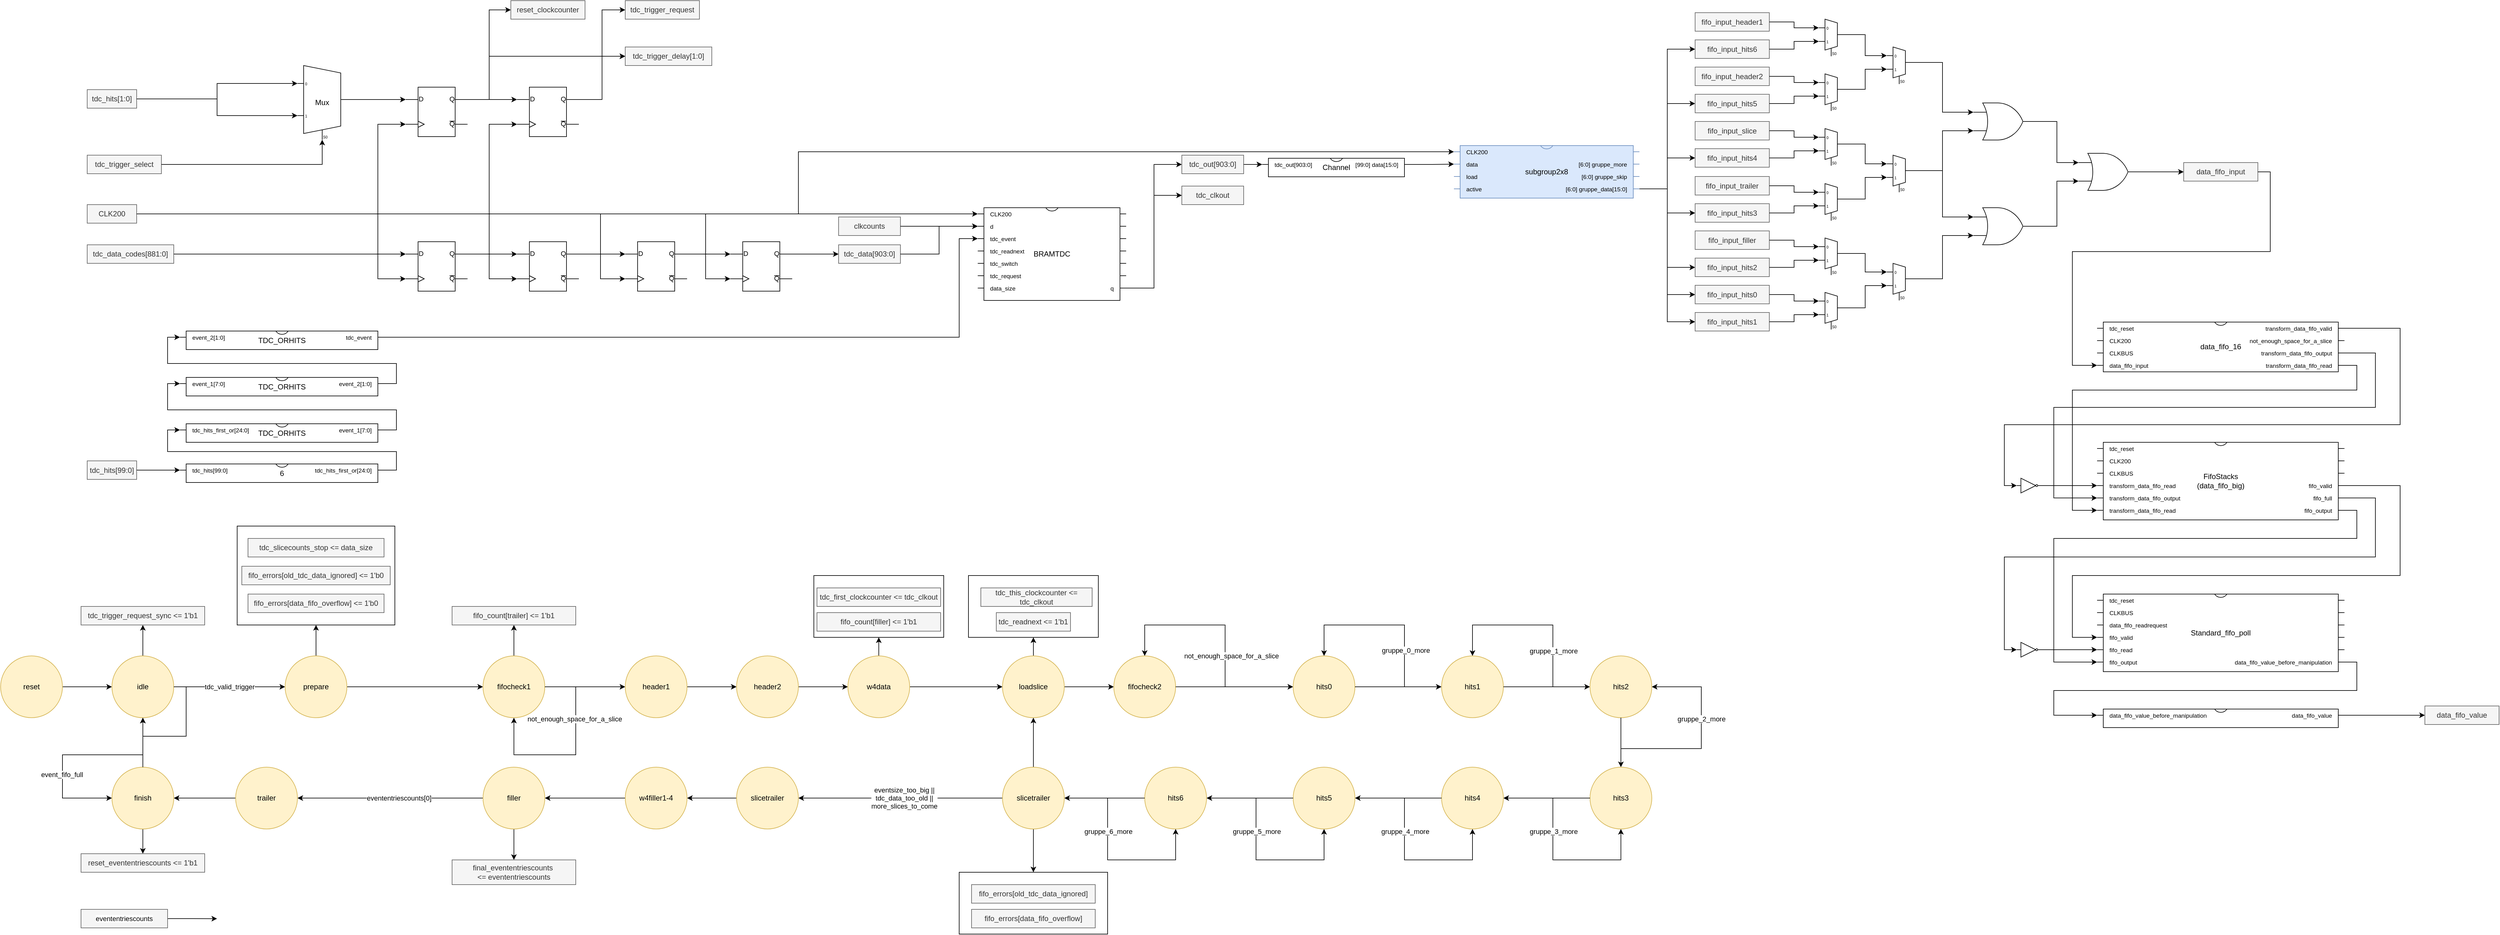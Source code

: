 <mxfile version="24.6.1" type="device">
  <diagram name="第 1 页" id="61W2Jm0e25LXJsHs5U82">
    <mxGraphModel dx="2963" dy="1777" grid="1" gridSize="10" guides="1" tooltips="1" connect="1" arrows="1" fold="1" page="1" pageScale="1" pageWidth="1169" pageHeight="827" math="0" shadow="0">
      <root>
        <mxCell id="0" />
        <mxCell id="1" parent="0" />
        <mxCell id="TsrHyNrvn-dPvuqP6Hwv-1" value="6" style="shadow=0;dashed=0;align=center;html=1;strokeWidth=1;shape=mxgraph.electrical.logic_gates.dual_inline_ic;labelNames=tdc_hits[99:0],tdc_hits_first_or[24:0];whiteSpace=wrap;pinLabelType=cust;labelCount=2;movable=1;resizable=1;rotatable=1;deletable=1;editable=1;locked=0;connectable=1;" parent="1" vertex="1">
          <mxGeometry x="510" y="829.5" width="330" height="30" as="geometry" />
        </mxCell>
        <mxCell id="_hKhDyYTvA_N4lmS3FFA-10" style="edgeStyle=orthogonalEdgeStyle;rounded=0;orthogonalLoop=1;jettySize=auto;html=1;exitX=1;exitY=0.25;exitDx=0;exitDy=0;exitPerimeter=0;entryX=0;entryY=0.5;entryDx=0;entryDy=0;" parent="1" source="TsrHyNrvn-dPvuqP6Hwv-2" target="_hKhDyYTvA_N4lmS3FFA-9" edge="1">
          <mxGeometry relative="1" as="geometry" />
        </mxCell>
        <mxCell id="_hKhDyYTvA_N4lmS3FFA-14" style="edgeStyle=orthogonalEdgeStyle;rounded=0;orthogonalLoop=1;jettySize=auto;html=1;exitX=1;exitY=0.25;exitDx=0;exitDy=0;exitPerimeter=0;entryX=0;entryY=0.5;entryDx=0;entryDy=0;" parent="1" source="TsrHyNrvn-dPvuqP6Hwv-2" target="_hKhDyYTvA_N4lmS3FFA-13" edge="1">
          <mxGeometry relative="1" as="geometry">
            <Array as="points">
              <mxPoint x="1010" y="240" />
              <mxPoint x="1010" y="170" />
            </Array>
          </mxGeometry>
        </mxCell>
        <mxCell id="TsrHyNrvn-dPvuqP6Hwv-2" value="" style="verticalLabelPosition=bottom;shadow=0;dashed=0;align=center;html=1;verticalAlign=top;shape=mxgraph.electrical.logic_gates.d_type_flip-flop;" parent="1" vertex="1">
          <mxGeometry x="875" y="220" width="100" height="80" as="geometry" />
        </mxCell>
        <mxCell id="_hKhDyYTvA_N4lmS3FFA-12" style="edgeStyle=orthogonalEdgeStyle;rounded=0;orthogonalLoop=1;jettySize=auto;html=1;exitX=1;exitY=0.25;exitDx=0;exitDy=0;exitPerimeter=0;entryX=0;entryY=0.5;entryDx=0;entryDy=0;" parent="1" source="TsrHyNrvn-dPvuqP6Hwv-3" target="_hKhDyYTvA_N4lmS3FFA-11" edge="1">
          <mxGeometry relative="1" as="geometry" />
        </mxCell>
        <mxCell id="_hKhDyYTvA_N4lmS3FFA-15" style="edgeStyle=orthogonalEdgeStyle;rounded=0;orthogonalLoop=1;jettySize=auto;html=1;exitX=1;exitY=0.25;exitDx=0;exitDy=0;exitPerimeter=0;entryX=0;entryY=0.5;entryDx=0;entryDy=0;" parent="1" source="TsrHyNrvn-dPvuqP6Hwv-3" target="_hKhDyYTvA_N4lmS3FFA-13" edge="1">
          <mxGeometry relative="1" as="geometry" />
        </mxCell>
        <mxCell id="TsrHyNrvn-dPvuqP6Hwv-3" value="" style="verticalLabelPosition=bottom;shadow=0;dashed=0;align=center;html=1;verticalAlign=top;shape=mxgraph.electrical.logic_gates.d_type_flip-flop;" parent="1" vertex="1">
          <mxGeometry x="1055" y="220" width="100" height="80" as="geometry" />
        </mxCell>
        <mxCell id="TsrHyNrvn-dPvuqP6Hwv-4" style="edgeStyle=orthogonalEdgeStyle;rounded=0;orthogonalLoop=1;jettySize=auto;html=1;exitX=1;exitY=0.25;exitDx=0;exitDy=0;exitPerimeter=0;entryX=0;entryY=0.25;entryDx=0;entryDy=0;entryPerimeter=0;" parent="1" source="TsrHyNrvn-dPvuqP6Hwv-2" target="TsrHyNrvn-dPvuqP6Hwv-3" edge="1">
          <mxGeometry relative="1" as="geometry" />
        </mxCell>
        <mxCell id="TsrHyNrvn-dPvuqP6Hwv-5" value="Mux" style="shadow=0;dashed=0;align=center;html=1;strokeWidth=1;shape=mxgraph.electrical.abstract.mux2;whiteSpace=wrap;" parent="1" vertex="1">
          <mxGeometry x="700" y="185" width="80" height="120" as="geometry" />
        </mxCell>
        <mxCell id="TsrHyNrvn-dPvuqP6Hwv-6" style="edgeStyle=orthogonalEdgeStyle;rounded=0;orthogonalLoop=1;jettySize=auto;html=1;exitX=1;exitY=0.5;exitDx=0;exitDy=-5;exitPerimeter=0;entryX=0;entryY=0.25;entryDx=0;entryDy=0;entryPerimeter=0;" parent="1" source="TsrHyNrvn-dPvuqP6Hwv-5" target="TsrHyNrvn-dPvuqP6Hwv-2" edge="1">
          <mxGeometry relative="1" as="geometry" />
        </mxCell>
        <mxCell id="_hKhDyYTvA_N4lmS3FFA-1" value="tdc_trigger_select" style="text;html=1;align=center;verticalAlign=middle;whiteSpace=wrap;rounded=0;fillColor=#f5f5f5;fontColor=#333333;strokeColor=#666666;" parent="1" vertex="1">
          <mxGeometry x="360" y="330" width="120" height="30" as="geometry" />
        </mxCell>
        <mxCell id="_hKhDyYTvA_N4lmS3FFA-2" value="tdc_hits[1:0]" style="text;html=1;align=center;verticalAlign=middle;whiteSpace=wrap;rounded=0;fillColor=#f5f5f5;fontColor=#333333;strokeColor=#666666;" parent="1" vertex="1">
          <mxGeometry x="360" y="224" width="80" height="30" as="geometry" />
        </mxCell>
        <mxCell id="_hKhDyYTvA_N4lmS3FFA-3" style="edgeStyle=orthogonalEdgeStyle;rounded=0;orthogonalLoop=1;jettySize=auto;html=1;exitX=1;exitY=0.5;exitDx=0;exitDy=0;entryX=0;entryY=0.217;entryDx=0;entryDy=3;entryPerimeter=0;" parent="1" source="_hKhDyYTvA_N4lmS3FFA-2" target="TsrHyNrvn-dPvuqP6Hwv-5" edge="1">
          <mxGeometry relative="1" as="geometry" />
        </mxCell>
        <mxCell id="_hKhDyYTvA_N4lmS3FFA-4" style="edgeStyle=orthogonalEdgeStyle;rounded=0;orthogonalLoop=1;jettySize=auto;html=1;exitX=1;exitY=0.5;exitDx=0;exitDy=0;entryX=0;entryY=0.65;entryDx=0;entryDy=3;entryPerimeter=0;" parent="1" source="_hKhDyYTvA_N4lmS3FFA-2" target="TsrHyNrvn-dPvuqP6Hwv-5" edge="1">
          <mxGeometry relative="1" as="geometry" />
        </mxCell>
        <mxCell id="_hKhDyYTvA_N4lmS3FFA-5" style="edgeStyle=orthogonalEdgeStyle;rounded=0;orthogonalLoop=1;jettySize=auto;html=1;exitX=1;exitY=0.5;exitDx=0;exitDy=0;entryX=0.375;entryY=1;entryDx=10;entryDy=0;entryPerimeter=0;" parent="1" source="_hKhDyYTvA_N4lmS3FFA-1" target="TsrHyNrvn-dPvuqP6Hwv-5" edge="1">
          <mxGeometry relative="1" as="geometry" />
        </mxCell>
        <mxCell id="_hKhDyYTvA_N4lmS3FFA-6" value="CLK200" style="text;html=1;align=center;verticalAlign=middle;whiteSpace=wrap;rounded=0;fillColor=#f5f5f5;fontColor=#333333;strokeColor=#666666;" parent="1" vertex="1">
          <mxGeometry x="360" y="410" width="80" height="30" as="geometry" />
        </mxCell>
        <mxCell id="_hKhDyYTvA_N4lmS3FFA-7" style="edgeStyle=orthogonalEdgeStyle;rounded=0;orthogonalLoop=1;jettySize=auto;html=1;exitX=1;exitY=0.5;exitDx=0;exitDy=0;entryX=0;entryY=0.75;entryDx=0;entryDy=0;entryPerimeter=0;" parent="1" source="_hKhDyYTvA_N4lmS3FFA-6" target="TsrHyNrvn-dPvuqP6Hwv-2" edge="1">
          <mxGeometry relative="1" as="geometry">
            <Array as="points">
              <mxPoint x="830" y="425" />
              <mxPoint x="830" y="280" />
            </Array>
          </mxGeometry>
        </mxCell>
        <mxCell id="_hKhDyYTvA_N4lmS3FFA-8" style="edgeStyle=orthogonalEdgeStyle;rounded=0;orthogonalLoop=1;jettySize=auto;html=1;exitX=1;exitY=0.5;exitDx=0;exitDy=0;entryX=0;entryY=0.75;entryDx=0;entryDy=0;entryPerimeter=0;" parent="1" source="_hKhDyYTvA_N4lmS3FFA-6" target="TsrHyNrvn-dPvuqP6Hwv-3" edge="1">
          <mxGeometry relative="1" as="geometry">
            <Array as="points">
              <mxPoint x="1010" y="425" />
              <mxPoint x="1010" y="280" />
            </Array>
          </mxGeometry>
        </mxCell>
        <mxCell id="_hKhDyYTvA_N4lmS3FFA-9" value="reset_clockcounter" style="text;html=1;align=center;verticalAlign=middle;whiteSpace=wrap;rounded=0;fillColor=#f5f5f5;fontColor=#333333;strokeColor=#666666;" parent="1" vertex="1">
          <mxGeometry x="1045" y="80" width="120" height="30" as="geometry" />
        </mxCell>
        <mxCell id="_hKhDyYTvA_N4lmS3FFA-11" value="tdc_trigger_request" style="text;html=1;align=center;verticalAlign=middle;whiteSpace=wrap;rounded=0;fillColor=#f5f5f5;fontColor=#333333;strokeColor=#666666;" parent="1" vertex="1">
          <mxGeometry x="1230" y="80" width="120" height="30" as="geometry" />
        </mxCell>
        <mxCell id="_hKhDyYTvA_N4lmS3FFA-13" value="tdc_trigger_delay[1:0]" style="text;html=1;align=center;verticalAlign=middle;whiteSpace=wrap;rounded=0;fillColor=#f5f5f5;fontColor=#333333;strokeColor=#666666;" parent="1" vertex="1">
          <mxGeometry x="1230" y="155" width="140" height="30" as="geometry" />
        </mxCell>
        <mxCell id="_hKhDyYTvA_N4lmS3FFA-16" value="TDC_ORHITS" style="shadow=0;dashed=0;align=center;html=1;strokeWidth=1;shape=mxgraph.electrical.logic_gates.dual_inline_ic;labelNames=tdc_hits_first_or[24:0],event_1[7:0];whiteSpace=wrap;pinLabelType=cust;labelCount=2;movable=1;resizable=1;rotatable=1;deletable=1;editable=1;locked=0;connectable=1;" parent="1" vertex="1">
          <mxGeometry x="510" y="764.5" width="330" height="30" as="geometry" />
        </mxCell>
        <mxCell id="_hKhDyYTvA_N4lmS3FFA-17" value="tdc_hits[99:0]" style="text;html=1;align=center;verticalAlign=middle;whiteSpace=wrap;rounded=0;fillColor=#f5f5f5;fontColor=#333333;strokeColor=#666666;" parent="1" vertex="1">
          <mxGeometry x="360" y="824.5" width="80" height="30" as="geometry" />
        </mxCell>
        <mxCell id="_hKhDyYTvA_N4lmS3FFA-18" style="edgeStyle=orthogonalEdgeStyle;rounded=0;orthogonalLoop=1;jettySize=auto;html=1;exitX=1;exitY=0.5;exitDx=0;exitDy=0;entryX=0;entryY=0;entryDx=0;entryDy=10;entryPerimeter=0;" parent="1" source="_hKhDyYTvA_N4lmS3FFA-17" target="TsrHyNrvn-dPvuqP6Hwv-1" edge="1">
          <mxGeometry relative="1" as="geometry" />
        </mxCell>
        <mxCell id="_hKhDyYTvA_N4lmS3FFA-19" style="edgeStyle=orthogonalEdgeStyle;rounded=0;orthogonalLoop=1;jettySize=auto;html=1;exitX=1;exitY=0;exitDx=0;exitDy=10;exitPerimeter=0;entryX=0;entryY=0;entryDx=0;entryDy=10;entryPerimeter=0;" parent="1" source="TsrHyNrvn-dPvuqP6Hwv-1" target="_hKhDyYTvA_N4lmS3FFA-16" edge="1">
          <mxGeometry relative="1" as="geometry" />
        </mxCell>
        <mxCell id="_hKhDyYTvA_N4lmS3FFA-20" value="TDC_ORHITS" style="shadow=0;dashed=0;align=center;html=1;strokeWidth=1;shape=mxgraph.electrical.logic_gates.dual_inline_ic;labelNames=event_1[7:0],event_2[1:0];whiteSpace=wrap;pinLabelType=cust;labelCount=2;movable=1;resizable=1;rotatable=1;deletable=1;editable=1;locked=0;connectable=1;" parent="1" vertex="1">
          <mxGeometry x="510" y="689.5" width="330" height="30" as="geometry" />
        </mxCell>
        <mxCell id="_hKhDyYTvA_N4lmS3FFA-21" style="edgeStyle=orthogonalEdgeStyle;rounded=0;orthogonalLoop=1;jettySize=auto;html=1;exitX=1;exitY=0;exitDx=0;exitDy=10;exitPerimeter=0;entryX=0;entryY=0;entryDx=0;entryDy=10;entryPerimeter=0;" parent="1" source="_hKhDyYTvA_N4lmS3FFA-16" target="_hKhDyYTvA_N4lmS3FFA-20" edge="1">
          <mxGeometry relative="1" as="geometry" />
        </mxCell>
        <mxCell id="_hKhDyYTvA_N4lmS3FFA-22" value="TDC_ORHITS" style="shadow=0;dashed=0;align=center;html=1;strokeWidth=1;shape=mxgraph.electrical.logic_gates.dual_inline_ic;labelNames=event_2[1:0],tdc_event;whiteSpace=wrap;pinLabelType=cust;labelCount=2;movable=1;resizable=1;rotatable=1;deletable=1;editable=1;locked=0;connectable=1;" parent="1" vertex="1">
          <mxGeometry x="510" y="614.5" width="330" height="30" as="geometry" />
        </mxCell>
        <mxCell id="_hKhDyYTvA_N4lmS3FFA-25" style="edgeStyle=orthogonalEdgeStyle;rounded=0;orthogonalLoop=1;jettySize=auto;html=1;exitX=1;exitY=0;exitDx=0;exitDy=10;exitPerimeter=0;entryX=0;entryY=0;entryDx=0;entryDy=10;entryPerimeter=0;" parent="1" source="_hKhDyYTvA_N4lmS3FFA-20" target="_hKhDyYTvA_N4lmS3FFA-22" edge="1">
          <mxGeometry relative="1" as="geometry" />
        </mxCell>
        <mxCell id="_hKhDyYTvA_N4lmS3FFA-28" value="tdc_data_codes[881:0]" style="text;html=1;align=center;verticalAlign=middle;whiteSpace=wrap;rounded=0;fillColor=#f5f5f5;fontColor=#333333;strokeColor=#666666;" parent="1" vertex="1">
          <mxGeometry x="360" y="475" width="140" height="30" as="geometry" />
        </mxCell>
        <mxCell id="_hKhDyYTvA_N4lmS3FFA-30" value="" style="verticalLabelPosition=bottom;shadow=0;dashed=0;align=center;html=1;verticalAlign=top;shape=mxgraph.electrical.logic_gates.d_type_flip-flop;" parent="1" vertex="1">
          <mxGeometry x="875" y="470" width="100" height="80" as="geometry" />
        </mxCell>
        <mxCell id="_hKhDyYTvA_N4lmS3FFA-31" style="edgeStyle=orthogonalEdgeStyle;rounded=0;orthogonalLoop=1;jettySize=auto;html=1;exitX=1;exitY=0.5;exitDx=0;exitDy=0;entryX=0;entryY=0.25;entryDx=0;entryDy=0;entryPerimeter=0;" parent="1" source="_hKhDyYTvA_N4lmS3FFA-28" target="_hKhDyYTvA_N4lmS3FFA-30" edge="1">
          <mxGeometry relative="1" as="geometry" />
        </mxCell>
        <mxCell id="_hKhDyYTvA_N4lmS3FFA-32" style="edgeStyle=orthogonalEdgeStyle;rounded=0;orthogonalLoop=1;jettySize=auto;html=1;exitX=1;exitY=0.5;exitDx=0;exitDy=0;entryX=0;entryY=0.75;entryDx=0;entryDy=0;entryPerimeter=0;" parent="1" source="_hKhDyYTvA_N4lmS3FFA-6" target="_hKhDyYTvA_N4lmS3FFA-30" edge="1">
          <mxGeometry relative="1" as="geometry">
            <Array as="points">
              <mxPoint x="830" y="425" />
              <mxPoint x="830" y="530" />
            </Array>
          </mxGeometry>
        </mxCell>
        <mxCell id="_hKhDyYTvA_N4lmS3FFA-33" value="" style="verticalLabelPosition=bottom;shadow=0;dashed=0;align=center;html=1;verticalAlign=top;shape=mxgraph.electrical.logic_gates.d_type_flip-flop;" parent="1" vertex="1">
          <mxGeometry x="1055" y="470" width="100" height="80" as="geometry" />
        </mxCell>
        <mxCell id="_hKhDyYTvA_N4lmS3FFA-34" style="edgeStyle=orthogonalEdgeStyle;rounded=0;orthogonalLoop=1;jettySize=auto;html=1;exitX=1;exitY=0.25;exitDx=0;exitDy=0;exitPerimeter=0;entryX=0;entryY=0.25;entryDx=0;entryDy=0;entryPerimeter=0;" parent="1" source="_hKhDyYTvA_N4lmS3FFA-30" target="_hKhDyYTvA_N4lmS3FFA-33" edge="1">
          <mxGeometry relative="1" as="geometry" />
        </mxCell>
        <mxCell id="_hKhDyYTvA_N4lmS3FFA-35" value="" style="verticalLabelPosition=bottom;shadow=0;dashed=0;align=center;html=1;verticalAlign=top;shape=mxgraph.electrical.logic_gates.d_type_flip-flop;" parent="1" vertex="1">
          <mxGeometry x="1230" y="470" width="100" height="80" as="geometry" />
        </mxCell>
        <mxCell id="_hKhDyYTvA_N4lmS3FFA-43" style="edgeStyle=orthogonalEdgeStyle;rounded=0;orthogonalLoop=1;jettySize=auto;html=1;exitX=1;exitY=0.25;exitDx=0;exitDy=0;exitPerimeter=0;entryX=0;entryY=0.5;entryDx=0;entryDy=0;" parent="1" source="_hKhDyYTvA_N4lmS3FFA-36" target="_hKhDyYTvA_N4lmS3FFA-42" edge="1">
          <mxGeometry relative="1" as="geometry" />
        </mxCell>
        <mxCell id="_hKhDyYTvA_N4lmS3FFA-36" value="" style="verticalLabelPosition=bottom;shadow=0;dashed=0;align=center;html=1;verticalAlign=top;shape=mxgraph.electrical.logic_gates.d_type_flip-flop;" parent="1" vertex="1">
          <mxGeometry x="1400" y="470" width="100" height="80" as="geometry" />
        </mxCell>
        <mxCell id="_hKhDyYTvA_N4lmS3FFA-37" style="edgeStyle=orthogonalEdgeStyle;rounded=0;orthogonalLoop=1;jettySize=auto;html=1;exitX=1;exitY=0.25;exitDx=0;exitDy=0;exitPerimeter=0;entryX=0;entryY=0.25;entryDx=0;entryDy=0;entryPerimeter=0;" parent="1" source="_hKhDyYTvA_N4lmS3FFA-33" target="_hKhDyYTvA_N4lmS3FFA-35" edge="1">
          <mxGeometry relative="1" as="geometry" />
        </mxCell>
        <mxCell id="_hKhDyYTvA_N4lmS3FFA-38" style="edgeStyle=orthogonalEdgeStyle;rounded=0;orthogonalLoop=1;jettySize=auto;html=1;exitX=1;exitY=0.25;exitDx=0;exitDy=0;exitPerimeter=0;entryX=0;entryY=0.25;entryDx=0;entryDy=0;entryPerimeter=0;" parent="1" source="_hKhDyYTvA_N4lmS3FFA-35" target="_hKhDyYTvA_N4lmS3FFA-36" edge="1">
          <mxGeometry relative="1" as="geometry" />
        </mxCell>
        <mxCell id="_hKhDyYTvA_N4lmS3FFA-39" style="edgeStyle=orthogonalEdgeStyle;rounded=0;orthogonalLoop=1;jettySize=auto;html=1;exitX=1;exitY=0.5;exitDx=0;exitDy=0;entryX=0;entryY=0.75;entryDx=0;entryDy=0;entryPerimeter=0;" parent="1" source="_hKhDyYTvA_N4lmS3FFA-6" target="_hKhDyYTvA_N4lmS3FFA-33" edge="1">
          <mxGeometry relative="1" as="geometry">
            <Array as="points">
              <mxPoint x="1010" y="425" />
              <mxPoint x="1010" y="530" />
            </Array>
          </mxGeometry>
        </mxCell>
        <mxCell id="_hKhDyYTvA_N4lmS3FFA-40" style="edgeStyle=orthogonalEdgeStyle;rounded=0;orthogonalLoop=1;jettySize=auto;html=1;exitX=1;exitY=0.5;exitDx=0;exitDy=0;entryX=0;entryY=0.75;entryDx=0;entryDy=0;entryPerimeter=0;" parent="1" source="_hKhDyYTvA_N4lmS3FFA-6" target="_hKhDyYTvA_N4lmS3FFA-35" edge="1">
          <mxGeometry relative="1" as="geometry">
            <Array as="points">
              <mxPoint x="1190" y="425" />
              <mxPoint x="1190" y="530" />
            </Array>
          </mxGeometry>
        </mxCell>
        <mxCell id="_hKhDyYTvA_N4lmS3FFA-41" style="edgeStyle=orthogonalEdgeStyle;rounded=0;orthogonalLoop=1;jettySize=auto;html=1;exitX=1;exitY=0.5;exitDx=0;exitDy=0;entryX=0;entryY=0.75;entryDx=0;entryDy=0;entryPerimeter=0;" parent="1" source="_hKhDyYTvA_N4lmS3FFA-6" target="_hKhDyYTvA_N4lmS3FFA-36" edge="1">
          <mxGeometry relative="1" as="geometry">
            <Array as="points">
              <mxPoint x="1360" y="425" />
              <mxPoint x="1360" y="530" />
            </Array>
          </mxGeometry>
        </mxCell>
        <mxCell id="_hKhDyYTvA_N4lmS3FFA-42" value="tdc_data[903:0]" style="text;html=1;align=center;verticalAlign=middle;whiteSpace=wrap;rounded=0;fillColor=#f5f5f5;fontColor=#333333;strokeColor=#666666;" parent="1" vertex="1">
          <mxGeometry x="1575" y="475" width="100" height="30" as="geometry" />
        </mxCell>
        <mxCell id="_hKhDyYTvA_N4lmS3FFA-52" style="edgeStyle=orthogonalEdgeStyle;rounded=0;orthogonalLoop=1;jettySize=auto;html=1;exitX=1;exitY=0;exitDx=0;exitDy=130;exitPerimeter=0;entryX=0;entryY=0.5;entryDx=0;entryDy=0;" parent="1" source="_hKhDyYTvA_N4lmS3FFA-44" target="_hKhDyYTvA_N4lmS3FFA-51" edge="1">
          <mxGeometry relative="1" as="geometry" />
        </mxCell>
        <mxCell id="_hKhDyYTvA_N4lmS3FFA-54" style="edgeStyle=orthogonalEdgeStyle;rounded=0;orthogonalLoop=1;jettySize=auto;html=1;exitX=1;exitY=0;exitDx=0;exitDy=130;exitPerimeter=0;entryX=0;entryY=0.5;entryDx=0;entryDy=0;" parent="1" source="_hKhDyYTvA_N4lmS3FFA-44" target="_hKhDyYTvA_N4lmS3FFA-53" edge="1">
          <mxGeometry relative="1" as="geometry" />
        </mxCell>
        <mxCell id="_hKhDyYTvA_N4lmS3FFA-44" value="BRAMTDC" style="shadow=0;dashed=0;align=center;html=1;strokeWidth=1;shape=mxgraph.electrical.logic_gates.dual_inline_ic;labelNames=CLK200,d,tdc_event,tdc_readnext,tdc_switch,tdc_request,data_size,q;whiteSpace=wrap;pinLabelType=cust;labelCount=8;movable=1;resizable=1;rotatable=1;deletable=1;editable=1;locked=0;connectable=1;" parent="1" vertex="1">
          <mxGeometry x="1800" y="415" width="240" height="150" as="geometry" />
        </mxCell>
        <mxCell id="_hKhDyYTvA_N4lmS3FFA-45" value="clkcounts" style="text;html=1;align=center;verticalAlign=middle;whiteSpace=wrap;rounded=0;fillColor=#f5f5f5;fontColor=#333333;strokeColor=#666666;" parent="1" vertex="1">
          <mxGeometry x="1575" y="430" width="100" height="30" as="geometry" />
        </mxCell>
        <mxCell id="_hKhDyYTvA_N4lmS3FFA-48" style="edgeStyle=orthogonalEdgeStyle;rounded=0;orthogonalLoop=1;jettySize=auto;html=1;exitX=1;exitY=0.5;exitDx=0;exitDy=0;entryX=0;entryY=0;entryDx=0;entryDy=10;entryPerimeter=0;" parent="1" source="_hKhDyYTvA_N4lmS3FFA-6" target="_hKhDyYTvA_N4lmS3FFA-44" edge="1">
          <mxGeometry relative="1" as="geometry" />
        </mxCell>
        <mxCell id="_hKhDyYTvA_N4lmS3FFA-49" style="edgeStyle=orthogonalEdgeStyle;rounded=0;orthogonalLoop=1;jettySize=auto;html=1;exitX=1;exitY=0.5;exitDx=0;exitDy=0;entryX=0;entryY=0;entryDx=0;entryDy=30;entryPerimeter=0;" parent="1" source="_hKhDyYTvA_N4lmS3FFA-45" target="_hKhDyYTvA_N4lmS3FFA-44" edge="1">
          <mxGeometry relative="1" as="geometry" />
        </mxCell>
        <mxCell id="_hKhDyYTvA_N4lmS3FFA-50" style="edgeStyle=orthogonalEdgeStyle;rounded=0;orthogonalLoop=1;jettySize=auto;html=1;exitX=1;exitY=0.5;exitDx=0;exitDy=0;entryX=0;entryY=0;entryDx=0;entryDy=30;entryPerimeter=0;" parent="1" source="_hKhDyYTvA_N4lmS3FFA-42" target="_hKhDyYTvA_N4lmS3FFA-44" edge="1">
          <mxGeometry relative="1" as="geometry" />
        </mxCell>
        <mxCell id="_hKhDyYTvA_N4lmS3FFA-51" value="tdc_out[903:0]" style="text;html=1;align=center;verticalAlign=middle;whiteSpace=wrap;rounded=0;fillColor=#f5f5f5;fontColor=#333333;strokeColor=#666666;" parent="1" vertex="1">
          <mxGeometry x="2130" y="330" width="100" height="30" as="geometry" />
        </mxCell>
        <mxCell id="_hKhDyYTvA_N4lmS3FFA-53" value="tdc_clkout" style="text;html=1;align=center;verticalAlign=middle;whiteSpace=wrap;rounded=0;fillColor=#f5f5f5;fontColor=#333333;strokeColor=#666666;" parent="1" vertex="1">
          <mxGeometry x="2130" y="380" width="100" height="30" as="geometry" />
        </mxCell>
        <mxCell id="_hKhDyYTvA_N4lmS3FFA-55" value="Channel" style="shadow=0;dashed=0;align=center;html=1;strokeWidth=1;shape=mxgraph.electrical.logic_gates.dual_inline_ic;labelNames=tdc_out[903:0],[99:0] data[15:0];whiteSpace=wrap;pinLabelType=cust;labelCount=2;movable=1;resizable=1;rotatable=1;deletable=1;editable=1;locked=0;connectable=1;" parent="1" vertex="1">
          <mxGeometry x="2260" y="335" width="240" height="30" as="geometry" />
        </mxCell>
        <mxCell id="_hKhDyYTvA_N4lmS3FFA-56" style="edgeStyle=orthogonalEdgeStyle;rounded=0;orthogonalLoop=1;jettySize=auto;html=1;exitX=1;exitY=0.5;exitDx=0;exitDy=0;entryX=0;entryY=0;entryDx=0;entryDy=10;entryPerimeter=0;" parent="1" source="_hKhDyYTvA_N4lmS3FFA-51" target="_hKhDyYTvA_N4lmS3FFA-55" edge="1">
          <mxGeometry relative="1" as="geometry" />
        </mxCell>
        <mxCell id="Q8Fzl4Fq2bCPuKB8JR-r-132" style="edgeStyle=orthogonalEdgeStyle;rounded=0;orthogonalLoop=1;jettySize=auto;html=1;exitX=1;exitY=0;exitDx=0;exitDy=70;exitPerimeter=0;entryX=0;entryY=0.5;entryDx=0;entryDy=0;" parent="1" source="_hKhDyYTvA_N4lmS3FFA-57" target="Q8Fzl4Fq2bCPuKB8JR-r-120" edge="1">
          <mxGeometry relative="1" as="geometry" />
        </mxCell>
        <mxCell id="Q8Fzl4Fq2bCPuKB8JR-r-133" style="edgeStyle=orthogonalEdgeStyle;rounded=0;orthogonalLoop=1;jettySize=auto;html=1;exitX=1;exitY=0;exitDx=0;exitDy=70;exitPerimeter=0;entryX=0;entryY=0.5;entryDx=0;entryDy=0;" parent="1" source="_hKhDyYTvA_N4lmS3FFA-57" target="Q8Fzl4Fq2bCPuKB8JR-r-119" edge="1">
          <mxGeometry relative="1" as="geometry" />
        </mxCell>
        <mxCell id="Q8Fzl4Fq2bCPuKB8JR-r-134" style="edgeStyle=orthogonalEdgeStyle;rounded=0;orthogonalLoop=1;jettySize=auto;html=1;exitX=1;exitY=0;exitDx=0;exitDy=70;exitPerimeter=0;entryX=0;entryY=0.5;entryDx=0;entryDy=0;" parent="1" source="_hKhDyYTvA_N4lmS3FFA-57" target="Q8Fzl4Fq2bCPuKB8JR-r-118" edge="1">
          <mxGeometry relative="1" as="geometry" />
        </mxCell>
        <mxCell id="Q8Fzl4Fq2bCPuKB8JR-r-135" style="edgeStyle=orthogonalEdgeStyle;rounded=0;orthogonalLoop=1;jettySize=auto;html=1;exitX=1;exitY=0;exitDx=0;exitDy=70;exitPerimeter=0;entryX=0;entryY=0.5;entryDx=0;entryDy=0;" parent="1" source="_hKhDyYTvA_N4lmS3FFA-57" target="Q8Fzl4Fq2bCPuKB8JR-r-117" edge="1">
          <mxGeometry relative="1" as="geometry" />
        </mxCell>
        <mxCell id="Q8Fzl4Fq2bCPuKB8JR-r-136" style="edgeStyle=orthogonalEdgeStyle;rounded=0;orthogonalLoop=1;jettySize=auto;html=1;exitX=1;exitY=0;exitDx=0;exitDy=70;exitPerimeter=0;entryX=0;entryY=0.5;entryDx=0;entryDy=0;" parent="1" source="_hKhDyYTvA_N4lmS3FFA-57" target="Q8Fzl4Fq2bCPuKB8JR-r-116" edge="1">
          <mxGeometry relative="1" as="geometry" />
        </mxCell>
        <mxCell id="Q8Fzl4Fq2bCPuKB8JR-r-137" style="edgeStyle=orthogonalEdgeStyle;rounded=0;orthogonalLoop=1;jettySize=auto;html=1;exitX=1;exitY=0;exitDx=0;exitDy=70;exitPerimeter=0;entryX=0;entryY=0.5;entryDx=0;entryDy=0;" parent="1" source="_hKhDyYTvA_N4lmS3FFA-57" target="Q8Fzl4Fq2bCPuKB8JR-r-114" edge="1">
          <mxGeometry relative="1" as="geometry" />
        </mxCell>
        <mxCell id="Q8Fzl4Fq2bCPuKB8JR-r-138" style="edgeStyle=orthogonalEdgeStyle;rounded=0;orthogonalLoop=1;jettySize=auto;html=1;exitX=1;exitY=0;exitDx=0;exitDy=70;exitPerimeter=0;entryX=0;entryY=0.5;entryDx=0;entryDy=0;" parent="1" source="_hKhDyYTvA_N4lmS3FFA-57" target="Q8Fzl4Fq2bCPuKB8JR-r-115" edge="1">
          <mxGeometry relative="1" as="geometry" />
        </mxCell>
        <mxCell id="_hKhDyYTvA_N4lmS3FFA-57" value="subgroup2x8" style="shadow=0;dashed=0;align=center;html=1;strokeWidth=1;shape=mxgraph.electrical.logic_gates.dual_inline_ic;labelNames=CLK200,data,load,active,[6:0] gruppe_data[15:0],[6:0] gruppe_skip,[6:0] gruppe_more;whiteSpace=wrap;pinLabelType=cust;labelCount=7;movable=1;resizable=1;rotatable=1;deletable=1;editable=1;locked=0;connectable=1;fillColor=#dae8fc;strokeColor=#6c8ebf;" parent="1" vertex="1">
          <mxGeometry x="2570" y="314.5" width="300" height="85" as="geometry" />
        </mxCell>
        <mxCell id="_hKhDyYTvA_N4lmS3FFA-58" style="edgeStyle=orthogonalEdgeStyle;rounded=0;orthogonalLoop=1;jettySize=auto;html=1;exitX=1;exitY=0;exitDx=0;exitDy=10;exitPerimeter=0;entryX=0;entryY=0;entryDx=0;entryDy=30;entryPerimeter=0;" parent="1" source="_hKhDyYTvA_N4lmS3FFA-55" target="_hKhDyYTvA_N4lmS3FFA-57" edge="1">
          <mxGeometry relative="1" as="geometry" />
        </mxCell>
        <mxCell id="_hKhDyYTvA_N4lmS3FFA-59" style="edgeStyle=orthogonalEdgeStyle;rounded=0;orthogonalLoop=1;jettySize=auto;html=1;exitX=1;exitY=0.5;exitDx=0;exitDy=0;entryX=0;entryY=0;entryDx=0;entryDy=10;entryPerimeter=0;" parent="1" source="_hKhDyYTvA_N4lmS3FFA-6" target="_hKhDyYTvA_N4lmS3FFA-57" edge="1">
          <mxGeometry relative="1" as="geometry">
            <Array as="points">
              <mxPoint x="1510" y="425" />
              <mxPoint x="1510" y="325" />
            </Array>
          </mxGeometry>
        </mxCell>
        <mxCell id="-ZdmjBCnj0dlOJxHHURv-3" value="" style="edgeStyle=orthogonalEdgeStyle;rounded=0;orthogonalLoop=1;jettySize=auto;html=1;" parent="1" source="-ZdmjBCnj0dlOJxHHURv-1" target="-ZdmjBCnj0dlOJxHHURv-2" edge="1">
          <mxGeometry relative="1" as="geometry" />
        </mxCell>
        <mxCell id="-ZdmjBCnj0dlOJxHHURv-1" value="reset" style="ellipse;whiteSpace=wrap;html=1;fillColor=#fff2cc;strokeColor=#d6b656;" parent="1" vertex="1">
          <mxGeometry x="220" y="1140" width="100" height="100" as="geometry" />
        </mxCell>
        <mxCell id="-ZdmjBCnj0dlOJxHHURv-5" value="" style="edgeStyle=orthogonalEdgeStyle;rounded=0;orthogonalLoop=1;jettySize=auto;html=1;" parent="1" source="-ZdmjBCnj0dlOJxHHURv-2" target="-ZdmjBCnj0dlOJxHHURv-4" edge="1">
          <mxGeometry relative="1" as="geometry" />
        </mxCell>
        <mxCell id="-ZdmjBCnj0dlOJxHHURv-6" value="tdc_valid_trigger" style="edgeLabel;html=1;align=center;verticalAlign=middle;resizable=0;points=[];" parent="-ZdmjBCnj0dlOJxHHURv-5" vertex="1" connectable="0">
          <mxGeometry x="-0.171" y="-1" relative="1" as="geometry">
            <mxPoint x="15" y="-1" as="offset" />
          </mxGeometry>
        </mxCell>
        <mxCell id="Q8Fzl4Fq2bCPuKB8JR-r-18" style="edgeStyle=orthogonalEdgeStyle;rounded=0;orthogonalLoop=1;jettySize=auto;html=1;exitX=0.5;exitY=0;exitDx=0;exitDy=0;entryX=0.5;entryY=1;entryDx=0;entryDy=0;" parent="1" source="-ZdmjBCnj0dlOJxHHURv-2" target="Q8Fzl4Fq2bCPuKB8JR-r-15" edge="1">
          <mxGeometry relative="1" as="geometry" />
        </mxCell>
        <mxCell id="-ZdmjBCnj0dlOJxHHURv-2" value="idle" style="ellipse;whiteSpace=wrap;html=1;fillColor=#fff2cc;strokeColor=#d6b656;" parent="1" vertex="1">
          <mxGeometry x="400" y="1140" width="100" height="100" as="geometry" />
        </mxCell>
        <mxCell id="-ZdmjBCnj0dlOJxHHURv-10" value="" style="edgeStyle=orthogonalEdgeStyle;rounded=0;orthogonalLoop=1;jettySize=auto;html=1;" parent="1" source="-ZdmjBCnj0dlOJxHHURv-4" target="-ZdmjBCnj0dlOJxHHURv-9" edge="1">
          <mxGeometry relative="1" as="geometry" />
        </mxCell>
        <mxCell id="Q8Fzl4Fq2bCPuKB8JR-r-25" style="edgeStyle=orthogonalEdgeStyle;rounded=0;orthogonalLoop=1;jettySize=auto;html=1;exitX=0.5;exitY=0;exitDx=0;exitDy=0;entryX=0.5;entryY=1;entryDx=0;entryDy=0;" parent="1" source="-ZdmjBCnj0dlOJxHHURv-4" target="Q8Fzl4Fq2bCPuKB8JR-r-23" edge="1">
          <mxGeometry relative="1" as="geometry" />
        </mxCell>
        <mxCell id="-ZdmjBCnj0dlOJxHHURv-4" value="prepare" style="ellipse;whiteSpace=wrap;html=1;fillColor=#fff2cc;strokeColor=#d6b656;" parent="1" vertex="1">
          <mxGeometry x="680" y="1140" width="100" height="100" as="geometry" />
        </mxCell>
        <mxCell id="-ZdmjBCnj0dlOJxHHURv-12" value="" style="edgeStyle=orthogonalEdgeStyle;rounded=0;orthogonalLoop=1;jettySize=auto;html=1;" parent="1" source="-ZdmjBCnj0dlOJxHHURv-9" target="-ZdmjBCnj0dlOJxHHURv-11" edge="1">
          <mxGeometry relative="1" as="geometry" />
        </mxCell>
        <mxCell id="Q8Fzl4Fq2bCPuKB8JR-r-84" style="edgeStyle=orthogonalEdgeStyle;rounded=0;orthogonalLoop=1;jettySize=auto;html=1;exitX=0.5;exitY=0;exitDx=0;exitDy=0;entryX=0.5;entryY=1;entryDx=0;entryDy=0;" parent="1" source="-ZdmjBCnj0dlOJxHHURv-9" target="Q8Fzl4Fq2bCPuKB8JR-r-83" edge="1">
          <mxGeometry relative="1" as="geometry" />
        </mxCell>
        <mxCell id="-ZdmjBCnj0dlOJxHHURv-9" value="fifocheck1" style="ellipse;whiteSpace=wrap;html=1;fillColor=#fff2cc;strokeColor=#d6b656;" parent="1" vertex="1">
          <mxGeometry x="1000" y="1140" width="100" height="100" as="geometry" />
        </mxCell>
        <mxCell id="-ZdmjBCnj0dlOJxHHURv-16" value="" style="edgeStyle=orthogonalEdgeStyle;rounded=0;orthogonalLoop=1;jettySize=auto;html=1;" parent="1" source="-ZdmjBCnj0dlOJxHHURv-11" target="-ZdmjBCnj0dlOJxHHURv-15" edge="1">
          <mxGeometry relative="1" as="geometry" />
        </mxCell>
        <mxCell id="-ZdmjBCnj0dlOJxHHURv-11" value="header1" style="ellipse;whiteSpace=wrap;html=1;fillColor=#fff2cc;strokeColor=#d6b656;" parent="1" vertex="1">
          <mxGeometry x="1230" y="1140" width="100" height="100" as="geometry" />
        </mxCell>
        <mxCell id="-ZdmjBCnj0dlOJxHHURv-18" value="" style="edgeStyle=orthogonalEdgeStyle;rounded=0;orthogonalLoop=1;jettySize=auto;html=1;" parent="1" source="-ZdmjBCnj0dlOJxHHURv-15" target="-ZdmjBCnj0dlOJxHHURv-17" edge="1">
          <mxGeometry relative="1" as="geometry" />
        </mxCell>
        <mxCell id="-ZdmjBCnj0dlOJxHHURv-15" value="header2" style="ellipse;whiteSpace=wrap;html=1;fillColor=#fff2cc;strokeColor=#d6b656;" parent="1" vertex="1">
          <mxGeometry x="1410" y="1140" width="100" height="100" as="geometry" />
        </mxCell>
        <mxCell id="-ZdmjBCnj0dlOJxHHURv-20" value="" style="edgeStyle=orthogonalEdgeStyle;rounded=0;orthogonalLoop=1;jettySize=auto;html=1;" parent="1" source="-ZdmjBCnj0dlOJxHHURv-17" target="-ZdmjBCnj0dlOJxHHURv-19" edge="1">
          <mxGeometry relative="1" as="geometry" />
        </mxCell>
        <mxCell id="Q8Fzl4Fq2bCPuKB8JR-r-90" style="edgeStyle=orthogonalEdgeStyle;rounded=0;orthogonalLoop=1;jettySize=auto;html=1;exitX=0.5;exitY=0;exitDx=0;exitDy=0;entryX=0.5;entryY=1;entryDx=0;entryDy=0;" parent="1" source="-ZdmjBCnj0dlOJxHHURv-17" target="Q8Fzl4Fq2bCPuKB8JR-r-89" edge="1">
          <mxGeometry relative="1" as="geometry" />
        </mxCell>
        <mxCell id="-ZdmjBCnj0dlOJxHHURv-17" value="w4data" style="ellipse;whiteSpace=wrap;html=1;fillColor=#fff2cc;strokeColor=#d6b656;" parent="1" vertex="1">
          <mxGeometry x="1590" y="1140" width="100" height="100" as="geometry" />
        </mxCell>
        <mxCell id="-ZdmjBCnj0dlOJxHHURv-22" value="" style="edgeStyle=orthogonalEdgeStyle;rounded=0;orthogonalLoop=1;jettySize=auto;html=1;" parent="1" source="-ZdmjBCnj0dlOJxHHURv-19" target="-ZdmjBCnj0dlOJxHHURv-21" edge="1">
          <mxGeometry relative="1" as="geometry" />
        </mxCell>
        <mxCell id="Q8Fzl4Fq2bCPuKB8JR-r-95" style="edgeStyle=orthogonalEdgeStyle;rounded=0;orthogonalLoop=1;jettySize=auto;html=1;exitX=0.5;exitY=0;exitDx=0;exitDy=0;entryX=0.5;entryY=1;entryDx=0;entryDy=0;" parent="1" source="-ZdmjBCnj0dlOJxHHURv-19" target="Q8Fzl4Fq2bCPuKB8JR-r-92" edge="1">
          <mxGeometry relative="1" as="geometry" />
        </mxCell>
        <mxCell id="-ZdmjBCnj0dlOJxHHURv-19" value="loadslice" style="ellipse;whiteSpace=wrap;html=1;fillColor=#fff2cc;strokeColor=#d6b656;" parent="1" vertex="1">
          <mxGeometry x="1840" y="1140" width="100" height="100" as="geometry" />
        </mxCell>
        <mxCell id="-ZdmjBCnj0dlOJxHHURv-30" value="" style="edgeStyle=orthogonalEdgeStyle;rounded=0;orthogonalLoop=1;jettySize=auto;html=1;" parent="1" source="-ZdmjBCnj0dlOJxHHURv-21" target="-ZdmjBCnj0dlOJxHHURv-29" edge="1">
          <mxGeometry relative="1" as="geometry" />
        </mxCell>
        <mxCell id="-ZdmjBCnj0dlOJxHHURv-21" value="fifocheck2" style="ellipse;whiteSpace=wrap;html=1;fillColor=#fff2cc;strokeColor=#d6b656;" parent="1" vertex="1">
          <mxGeometry x="2020" y="1140" width="100" height="100" as="geometry" />
        </mxCell>
        <mxCell id="-ZdmjBCnj0dlOJxHHURv-77" style="edgeStyle=orthogonalEdgeStyle;rounded=0;orthogonalLoop=1;jettySize=auto;html=1;exitX=1;exitY=0.5;exitDx=0;exitDy=0;entryX=0;entryY=0.5;entryDx=0;entryDy=0;" parent="1" source="-ZdmjBCnj0dlOJxHHURv-29" target="-ZdmjBCnj0dlOJxHHURv-43" edge="1">
          <mxGeometry relative="1" as="geometry" />
        </mxCell>
        <mxCell id="-ZdmjBCnj0dlOJxHHURv-29" value="hits0" style="ellipse;whiteSpace=wrap;html=1;fillColor=#fff2cc;strokeColor=#d6b656;" parent="1" vertex="1">
          <mxGeometry x="2310" y="1140" width="100" height="100" as="geometry" />
        </mxCell>
        <mxCell id="-ZdmjBCnj0dlOJxHHURv-31" style="edgeStyle=orthogonalEdgeStyle;rounded=0;orthogonalLoop=1;jettySize=auto;html=1;exitX=1;exitY=0.5;exitDx=0;exitDy=0;entryX=0.5;entryY=0;entryDx=0;entryDy=0;" parent="1" source="-ZdmjBCnj0dlOJxHHURv-21" target="-ZdmjBCnj0dlOJxHHURv-21" edge="1">
          <mxGeometry relative="1" as="geometry">
            <Array as="points">
              <mxPoint x="2200" y="1190" />
              <mxPoint x="2200" y="1090" />
              <mxPoint x="2070" y="1090" />
            </Array>
          </mxGeometry>
        </mxCell>
        <mxCell id="-ZdmjBCnj0dlOJxHHURv-32" value="not_enough_space_for_a_slice" style="edgeLabel;html=1;align=center;verticalAlign=middle;resizable=0;points=[];" parent="-ZdmjBCnj0dlOJxHHURv-31" vertex="1" connectable="0">
          <mxGeometry x="-0.229" relative="1" as="geometry">
            <mxPoint x="10" y="9" as="offset" />
          </mxGeometry>
        </mxCell>
        <mxCell id="-ZdmjBCnj0dlOJxHHURv-78" style="edgeStyle=orthogonalEdgeStyle;rounded=0;orthogonalLoop=1;jettySize=auto;html=1;exitX=1;exitY=0.5;exitDx=0;exitDy=0;entryX=0;entryY=0.5;entryDx=0;entryDy=0;" parent="1" source="-ZdmjBCnj0dlOJxHHURv-43" target="-ZdmjBCnj0dlOJxHHURv-48" edge="1">
          <mxGeometry relative="1" as="geometry" />
        </mxCell>
        <mxCell id="-ZdmjBCnj0dlOJxHHURv-43" value="hits1" style="ellipse;whiteSpace=wrap;html=1;fillColor=#fff2cc;strokeColor=#d6b656;" parent="1" vertex="1">
          <mxGeometry x="2550" y="1140" width="100" height="100" as="geometry" />
        </mxCell>
        <mxCell id="-ZdmjBCnj0dlOJxHHURv-80" style="edgeStyle=orthogonalEdgeStyle;rounded=0;orthogonalLoop=1;jettySize=auto;html=1;exitX=0.5;exitY=1;exitDx=0;exitDy=0;entryX=0.5;entryY=0;entryDx=0;entryDy=0;" parent="1" source="-ZdmjBCnj0dlOJxHHURv-48" target="-ZdmjBCnj0dlOJxHHURv-53" edge="1">
          <mxGeometry relative="1" as="geometry" />
        </mxCell>
        <mxCell id="-ZdmjBCnj0dlOJxHHURv-48" value="hits2" style="ellipse;whiteSpace=wrap;html=1;fillColor=#fff2cc;strokeColor=#d6b656;" parent="1" vertex="1">
          <mxGeometry x="2790" y="1140" width="100" height="100" as="geometry" />
        </mxCell>
        <mxCell id="-ZdmjBCnj0dlOJxHHURv-61" style="edgeStyle=orthogonalEdgeStyle;rounded=0;orthogonalLoop=1;jettySize=auto;html=1;exitX=0;exitY=0.5;exitDx=0;exitDy=0;entryX=1;entryY=0.5;entryDx=0;entryDy=0;" parent="1" source="-ZdmjBCnj0dlOJxHHURv-53" target="-ZdmjBCnj0dlOJxHHURv-58" edge="1">
          <mxGeometry relative="1" as="geometry" />
        </mxCell>
        <mxCell id="-ZdmjBCnj0dlOJxHHURv-53" value="hits3" style="ellipse;whiteSpace=wrap;html=1;fillColor=#fff2cc;strokeColor=#d6b656;" parent="1" vertex="1">
          <mxGeometry x="2790" y="1320" width="100" height="100" as="geometry" />
        </mxCell>
        <mxCell id="-ZdmjBCnj0dlOJxHHURv-54" style="edgeStyle=orthogonalEdgeStyle;rounded=0;orthogonalLoop=1;jettySize=auto;html=1;exitX=0;exitY=0.5;exitDx=0;exitDy=0;entryX=0.5;entryY=1;entryDx=0;entryDy=0;" parent="1" source="-ZdmjBCnj0dlOJxHHURv-53" target="-ZdmjBCnj0dlOJxHHURv-53" edge="1">
          <mxGeometry relative="1" as="geometry">
            <Array as="points">
              <mxPoint x="2730" y="1370" />
              <mxPoint x="2730" y="1470" />
              <mxPoint x="2840" y="1470" />
            </Array>
          </mxGeometry>
        </mxCell>
        <mxCell id="-ZdmjBCnj0dlOJxHHURv-55" value="gruppe_3_more" style="edgeLabel;html=1;align=center;verticalAlign=middle;resizable=0;points=[];" parent="-ZdmjBCnj0dlOJxHHURv-54" vertex="1" connectable="0">
          <mxGeometry x="-0.345" y="1" relative="1" as="geometry">
            <mxPoint y="9" as="offset" />
          </mxGeometry>
        </mxCell>
        <mxCell id="-ZdmjBCnj0dlOJxHHURv-70" style="edgeStyle=orthogonalEdgeStyle;rounded=0;orthogonalLoop=1;jettySize=auto;html=1;exitX=0;exitY=0.5;exitDx=0;exitDy=0;entryX=1;entryY=0.5;entryDx=0;entryDy=0;" parent="1" source="-ZdmjBCnj0dlOJxHHURv-58" target="-ZdmjBCnj0dlOJxHHURv-63" edge="1">
          <mxGeometry relative="1" as="geometry" />
        </mxCell>
        <mxCell id="-ZdmjBCnj0dlOJxHHURv-58" value="hits4" style="ellipse;whiteSpace=wrap;html=1;fillColor=#fff2cc;strokeColor=#d6b656;" parent="1" vertex="1">
          <mxGeometry x="2550" y="1320" width="100" height="100" as="geometry" />
        </mxCell>
        <mxCell id="-ZdmjBCnj0dlOJxHHURv-59" style="edgeStyle=orthogonalEdgeStyle;rounded=0;orthogonalLoop=1;jettySize=auto;html=1;exitX=0;exitY=0.5;exitDx=0;exitDy=0;entryX=0.5;entryY=1;entryDx=0;entryDy=0;" parent="1" source="-ZdmjBCnj0dlOJxHHURv-58" target="-ZdmjBCnj0dlOJxHHURv-58" edge="1">
          <mxGeometry relative="1" as="geometry">
            <Array as="points">
              <mxPoint x="2490" y="1370" />
              <mxPoint x="2490" y="1470" />
              <mxPoint x="2600" y="1470" />
            </Array>
          </mxGeometry>
        </mxCell>
        <mxCell id="-ZdmjBCnj0dlOJxHHURv-60" value="gruppe_4_more" style="edgeLabel;html=1;align=center;verticalAlign=middle;resizable=0;points=[];" parent="-ZdmjBCnj0dlOJxHHURv-59" vertex="1" connectable="0">
          <mxGeometry x="-0.345" y="1" relative="1" as="geometry">
            <mxPoint y="9" as="offset" />
          </mxGeometry>
        </mxCell>
        <mxCell id="-ZdmjBCnj0dlOJxHHURv-72" style="edgeStyle=orthogonalEdgeStyle;rounded=0;orthogonalLoop=1;jettySize=auto;html=1;exitX=0;exitY=0.5;exitDx=0;exitDy=0;entryX=1;entryY=0.5;entryDx=0;entryDy=0;" parent="1" source="-ZdmjBCnj0dlOJxHHURv-63" target="-ZdmjBCnj0dlOJxHHURv-67" edge="1">
          <mxGeometry relative="1" as="geometry" />
        </mxCell>
        <mxCell id="-ZdmjBCnj0dlOJxHHURv-63" value="hits5" style="ellipse;whiteSpace=wrap;html=1;fillColor=#fff2cc;strokeColor=#d6b656;" parent="1" vertex="1">
          <mxGeometry x="2310" y="1320" width="100" height="100" as="geometry" />
        </mxCell>
        <mxCell id="-ZdmjBCnj0dlOJxHHURv-64" style="edgeStyle=orthogonalEdgeStyle;rounded=0;orthogonalLoop=1;jettySize=auto;html=1;exitX=0;exitY=0.5;exitDx=0;exitDy=0;entryX=0.5;entryY=1;entryDx=0;entryDy=0;" parent="1" source="-ZdmjBCnj0dlOJxHHURv-63" target="-ZdmjBCnj0dlOJxHHURv-63" edge="1">
          <mxGeometry relative="1" as="geometry">
            <Array as="points">
              <mxPoint x="2250" y="1370" />
              <mxPoint x="2250" y="1470" />
              <mxPoint x="2360" y="1470" />
            </Array>
          </mxGeometry>
        </mxCell>
        <mxCell id="-ZdmjBCnj0dlOJxHHURv-65" value="gruppe_5_more" style="edgeLabel;html=1;align=center;verticalAlign=middle;resizable=0;points=[];" parent="-ZdmjBCnj0dlOJxHHURv-64" vertex="1" connectable="0">
          <mxGeometry x="-0.345" y="1" relative="1" as="geometry">
            <mxPoint y="9" as="offset" />
          </mxGeometry>
        </mxCell>
        <mxCell id="-ZdmjBCnj0dlOJxHHURv-74" value="" style="edgeStyle=orthogonalEdgeStyle;rounded=0;orthogonalLoop=1;jettySize=auto;html=1;" parent="1" source="-ZdmjBCnj0dlOJxHHURv-67" target="-ZdmjBCnj0dlOJxHHURv-73" edge="1">
          <mxGeometry relative="1" as="geometry" />
        </mxCell>
        <mxCell id="-ZdmjBCnj0dlOJxHHURv-67" value="hits6" style="ellipse;whiteSpace=wrap;html=1;fillColor=#fff2cc;strokeColor=#d6b656;" parent="1" vertex="1">
          <mxGeometry x="2070" y="1320" width="100" height="100" as="geometry" />
        </mxCell>
        <mxCell id="-ZdmjBCnj0dlOJxHHURv-68" style="edgeStyle=orthogonalEdgeStyle;rounded=0;orthogonalLoop=1;jettySize=auto;html=1;exitX=0;exitY=0.5;exitDx=0;exitDy=0;entryX=0.5;entryY=1;entryDx=0;entryDy=0;" parent="1" source="-ZdmjBCnj0dlOJxHHURv-67" target="-ZdmjBCnj0dlOJxHHURv-67" edge="1">
          <mxGeometry relative="1" as="geometry">
            <Array as="points">
              <mxPoint x="2010" y="1370" />
              <mxPoint x="2010" y="1470" />
              <mxPoint x="2120" y="1470" />
            </Array>
          </mxGeometry>
        </mxCell>
        <mxCell id="-ZdmjBCnj0dlOJxHHURv-69" value="gruppe_6_more" style="edgeLabel;html=1;align=center;verticalAlign=middle;resizable=0;points=[];" parent="-ZdmjBCnj0dlOJxHHURv-68" vertex="1" connectable="0">
          <mxGeometry x="-0.345" y="1" relative="1" as="geometry">
            <mxPoint y="9" as="offset" />
          </mxGeometry>
        </mxCell>
        <mxCell id="-ZdmjBCnj0dlOJxHHURv-75" style="edgeStyle=orthogonalEdgeStyle;rounded=0;orthogonalLoop=1;jettySize=auto;html=1;exitX=0.5;exitY=0;exitDx=0;exitDy=0;entryX=0.5;entryY=1;entryDx=0;entryDy=0;" parent="1" source="-ZdmjBCnj0dlOJxHHURv-73" target="-ZdmjBCnj0dlOJxHHURv-19" edge="1">
          <mxGeometry relative="1" as="geometry" />
        </mxCell>
        <mxCell id="-ZdmjBCnj0dlOJxHHURv-89" value="" style="edgeStyle=orthogonalEdgeStyle;rounded=0;orthogonalLoop=1;jettySize=auto;html=1;" parent="1" source="-ZdmjBCnj0dlOJxHHURv-73" target="-ZdmjBCnj0dlOJxHHURv-88" edge="1">
          <mxGeometry relative="1" as="geometry" />
        </mxCell>
        <mxCell id="-ZdmjBCnj0dlOJxHHURv-90" value="eventsize_too_big ||&lt;div&gt;tdc_data_too_old ||&lt;/div&gt;&lt;div&gt;more_slices_to_come&lt;/div&gt;" style="edgeLabel;html=1;align=center;verticalAlign=middle;resizable=0;points=[];" parent="-ZdmjBCnj0dlOJxHHURv-89" vertex="1" connectable="0">
          <mxGeometry x="-0.033" relative="1" as="geometry">
            <mxPoint as="offset" />
          </mxGeometry>
        </mxCell>
        <mxCell id="Q8Fzl4Fq2bCPuKB8JR-r-100" style="edgeStyle=orthogonalEdgeStyle;rounded=0;orthogonalLoop=1;jettySize=auto;html=1;exitX=0.5;exitY=1;exitDx=0;exitDy=0;entryX=0.5;entryY=0;entryDx=0;entryDy=0;" parent="1" source="-ZdmjBCnj0dlOJxHHURv-73" target="Q8Fzl4Fq2bCPuKB8JR-r-96" edge="1">
          <mxGeometry relative="1" as="geometry" />
        </mxCell>
        <mxCell id="-ZdmjBCnj0dlOJxHHURv-73" value="slicetrailer" style="ellipse;whiteSpace=wrap;html=1;fillColor=#fff2cc;strokeColor=#d6b656;" parent="1" vertex="1">
          <mxGeometry x="1840" y="1320" width="100" height="100" as="geometry" />
        </mxCell>
        <mxCell id="-ZdmjBCnj0dlOJxHHURv-81" style="edgeStyle=orthogonalEdgeStyle;rounded=0;orthogonalLoop=1;jettySize=auto;html=1;exitX=1;exitY=0.5;exitDx=0;exitDy=0;entryX=0.5;entryY=0;entryDx=0;entryDy=0;" parent="1" source="-ZdmjBCnj0dlOJxHHURv-29" target="-ZdmjBCnj0dlOJxHHURv-29" edge="1">
          <mxGeometry relative="1" as="geometry">
            <Array as="points">
              <mxPoint x="2490" y="1190" />
              <mxPoint x="2490" y="1090" />
              <mxPoint x="2360" y="1090" />
            </Array>
          </mxGeometry>
        </mxCell>
        <mxCell id="-ZdmjBCnj0dlOJxHHURv-82" value="gruppe_0_more" style="edgeLabel;html=1;align=center;verticalAlign=middle;resizable=0;points=[];" parent="-ZdmjBCnj0dlOJxHHURv-81" vertex="1" connectable="0">
          <mxGeometry x="-0.229" y="-2" relative="1" as="geometry">
            <mxPoint as="offset" />
          </mxGeometry>
        </mxCell>
        <mxCell id="-ZdmjBCnj0dlOJxHHURv-83" style="edgeStyle=orthogonalEdgeStyle;rounded=0;orthogonalLoop=1;jettySize=auto;html=1;exitX=1;exitY=0.5;exitDx=0;exitDy=0;entryX=0.5;entryY=0;entryDx=0;entryDy=0;" parent="1" source="-ZdmjBCnj0dlOJxHHURv-43" target="-ZdmjBCnj0dlOJxHHURv-43" edge="1">
          <mxGeometry relative="1" as="geometry">
            <Array as="points">
              <mxPoint x="2730" y="1190" />
              <mxPoint x="2730" y="1090" />
              <mxPoint x="2600" y="1090" />
            </Array>
          </mxGeometry>
        </mxCell>
        <mxCell id="-ZdmjBCnj0dlOJxHHURv-84" value="gruppe_1_more" style="edgeLabel;html=1;align=center;verticalAlign=middle;resizable=0;points=[];" parent="-ZdmjBCnj0dlOJxHHURv-83" vertex="1" connectable="0">
          <mxGeometry x="-0.232" y="-1" relative="1" as="geometry">
            <mxPoint as="offset" />
          </mxGeometry>
        </mxCell>
        <mxCell id="-ZdmjBCnj0dlOJxHHURv-86" style="edgeStyle=orthogonalEdgeStyle;rounded=0;orthogonalLoop=1;jettySize=auto;html=1;exitX=0.5;exitY=1;exitDx=0;exitDy=0;entryX=1;entryY=0.5;entryDx=0;entryDy=0;" parent="1" source="-ZdmjBCnj0dlOJxHHURv-48" target="-ZdmjBCnj0dlOJxHHURv-48" edge="1">
          <mxGeometry relative="1" as="geometry">
            <Array as="points">
              <mxPoint x="2840" y="1290" />
              <mxPoint x="2970" y="1290" />
              <mxPoint x="2970" y="1190" />
            </Array>
          </mxGeometry>
        </mxCell>
        <mxCell id="-ZdmjBCnj0dlOJxHHURv-87" value="gruppe_2_more" style="edgeLabel;html=1;align=center;verticalAlign=middle;resizable=0;points=[];" parent="-ZdmjBCnj0dlOJxHHURv-86" vertex="1" connectable="0">
          <mxGeometry x="0.27" relative="1" as="geometry">
            <mxPoint as="offset" />
          </mxGeometry>
        </mxCell>
        <mxCell id="-ZdmjBCnj0dlOJxHHURv-92" value="" style="edgeStyle=orthogonalEdgeStyle;rounded=0;orthogonalLoop=1;jettySize=auto;html=1;" parent="1" source="-ZdmjBCnj0dlOJxHHURv-88" target="-ZdmjBCnj0dlOJxHHURv-91" edge="1">
          <mxGeometry relative="1" as="geometry" />
        </mxCell>
        <mxCell id="-ZdmjBCnj0dlOJxHHURv-88" value="slicetrailer" style="ellipse;whiteSpace=wrap;html=1;fillColor=#fff2cc;strokeColor=#d6b656;" parent="1" vertex="1">
          <mxGeometry x="1410" y="1320" width="100" height="100" as="geometry" />
        </mxCell>
        <mxCell id="-ZdmjBCnj0dlOJxHHURv-94" value="" style="edgeStyle=orthogonalEdgeStyle;rounded=0;orthogonalLoop=1;jettySize=auto;html=1;" parent="1" source="-ZdmjBCnj0dlOJxHHURv-91" target="-ZdmjBCnj0dlOJxHHURv-93" edge="1">
          <mxGeometry relative="1" as="geometry" />
        </mxCell>
        <mxCell id="-ZdmjBCnj0dlOJxHHURv-91" value="w4filler1-4" style="ellipse;whiteSpace=wrap;html=1;fillColor=#fff2cc;strokeColor=#d6b656;" parent="1" vertex="1">
          <mxGeometry x="1230" y="1320" width="100" height="100" as="geometry" />
        </mxCell>
        <mxCell id="Q8Fzl4Fq2bCPuKB8JR-r-4" value="" style="edgeStyle=orthogonalEdgeStyle;rounded=0;orthogonalLoop=1;jettySize=auto;html=1;" parent="1" source="-ZdmjBCnj0dlOJxHHURv-93" target="Q8Fzl4Fq2bCPuKB8JR-r-3" edge="1">
          <mxGeometry relative="1" as="geometry" />
        </mxCell>
        <mxCell id="Q8Fzl4Fq2bCPuKB8JR-r-5" value="evententriescounts[0]" style="edgeLabel;html=1;align=center;verticalAlign=middle;resizable=0;points=[];" parent="Q8Fzl4Fq2bCPuKB8JR-r-4" vertex="1" connectable="0">
          <mxGeometry x="-0.093" relative="1" as="geometry">
            <mxPoint as="offset" />
          </mxGeometry>
        </mxCell>
        <mxCell id="Q8Fzl4Fq2bCPuKB8JR-r-103" style="edgeStyle=orthogonalEdgeStyle;rounded=0;orthogonalLoop=1;jettySize=auto;html=1;exitX=0.5;exitY=1;exitDx=0;exitDy=0;entryX=0.5;entryY=0;entryDx=0;entryDy=0;" parent="1" source="-ZdmjBCnj0dlOJxHHURv-93" target="Q8Fzl4Fq2bCPuKB8JR-r-101" edge="1">
          <mxGeometry relative="1" as="geometry" />
        </mxCell>
        <mxCell id="-ZdmjBCnj0dlOJxHHURv-93" value="filler" style="ellipse;whiteSpace=wrap;html=1;fillColor=#fff2cc;strokeColor=#d6b656;" parent="1" vertex="1">
          <mxGeometry x="1000" y="1320" width="100" height="100" as="geometry" />
        </mxCell>
        <mxCell id="Q8Fzl4Fq2bCPuKB8JR-r-7" value="" style="edgeStyle=orthogonalEdgeStyle;rounded=0;orthogonalLoop=1;jettySize=auto;html=1;" parent="1" source="Q8Fzl4Fq2bCPuKB8JR-r-3" target="Q8Fzl4Fq2bCPuKB8JR-r-6" edge="1">
          <mxGeometry relative="1" as="geometry" />
        </mxCell>
        <mxCell id="Q8Fzl4Fq2bCPuKB8JR-r-3" value="trailer" style="ellipse;whiteSpace=wrap;html=1;fillColor=#fff2cc;strokeColor=#d6b656;" parent="1" vertex="1">
          <mxGeometry x="600" y="1320" width="100" height="100" as="geometry" />
        </mxCell>
        <mxCell id="Q8Fzl4Fq2bCPuKB8JR-r-9" style="edgeStyle=orthogonalEdgeStyle;rounded=0;orthogonalLoop=1;jettySize=auto;html=1;exitX=0.5;exitY=0;exitDx=0;exitDy=0;entryX=0.5;entryY=1;entryDx=0;entryDy=0;" parent="1" source="Q8Fzl4Fq2bCPuKB8JR-r-6" target="-ZdmjBCnj0dlOJxHHURv-2" edge="1">
          <mxGeometry relative="1" as="geometry" />
        </mxCell>
        <mxCell id="Q8Fzl4Fq2bCPuKB8JR-r-108" style="edgeStyle=orthogonalEdgeStyle;rounded=0;orthogonalLoop=1;jettySize=auto;html=1;exitX=0.5;exitY=1;exitDx=0;exitDy=0;entryX=0.5;entryY=0;entryDx=0;entryDy=0;" parent="1" source="Q8Fzl4Fq2bCPuKB8JR-r-6" target="Q8Fzl4Fq2bCPuKB8JR-r-106" edge="1">
          <mxGeometry relative="1" as="geometry" />
        </mxCell>
        <mxCell id="Q8Fzl4Fq2bCPuKB8JR-r-6" value="finish" style="ellipse;whiteSpace=wrap;html=1;fillColor=#fff2cc;strokeColor=#d6b656;" parent="1" vertex="1">
          <mxGeometry x="400" y="1320" width="100" height="100" as="geometry" />
        </mxCell>
        <mxCell id="Q8Fzl4Fq2bCPuKB8JR-r-14" style="edgeStyle=orthogonalEdgeStyle;rounded=0;orthogonalLoop=1;jettySize=auto;html=1;exitX=1;exitY=0.5;exitDx=0;exitDy=0;entryX=0.5;entryY=1;entryDx=0;entryDy=0;" parent="1" source="-ZdmjBCnj0dlOJxHHURv-2" target="-ZdmjBCnj0dlOJxHHURv-2" edge="1">
          <mxGeometry relative="1" as="geometry">
            <Array as="points">
              <mxPoint x="520" y="1190" />
              <mxPoint x="520" y="1270" />
              <mxPoint x="450" y="1270" />
            </Array>
          </mxGeometry>
        </mxCell>
        <mxCell id="Q8Fzl4Fq2bCPuKB8JR-r-15" value="tdc_trigger_request_sync &amp;lt;= 1&#39;b1" style="text;html=1;align=center;verticalAlign=middle;whiteSpace=wrap;rounded=0;fillColor=#f5f5f5;fontColor=#333333;strokeColor=#666666;" parent="1" vertex="1">
          <mxGeometry x="350" y="1060" width="200" height="30" as="geometry" />
        </mxCell>
        <mxCell id="Q8Fzl4Fq2bCPuKB8JR-r-23" value="" style="rounded=0;whiteSpace=wrap;html=1;container=1;recursiveResize=0;" parent="1" vertex="1">
          <mxGeometry x="602.5" y="930" width="255" height="160" as="geometry" />
        </mxCell>
        <mxCell id="Q8Fzl4Fq2bCPuKB8JR-r-21" value="tdc_slicecounts_stop &amp;lt;= data_size" style="text;html=1;align=center;verticalAlign=middle;whiteSpace=wrap;rounded=0;fillColor=#f5f5f5;fontColor=#333333;strokeColor=#666666;" parent="Q8Fzl4Fq2bCPuKB8JR-r-23" vertex="1">
          <mxGeometry x="17.5" y="20" width="220" height="30" as="geometry" />
        </mxCell>
        <mxCell id="Q8Fzl4Fq2bCPuKB8JR-r-20" value="fifo_errors[old_tdc_data_ignored] &amp;lt;= 1&#39;b0" style="text;html=1;align=center;verticalAlign=middle;whiteSpace=wrap;rounded=0;fillColor=#f5f5f5;fontColor=#333333;strokeColor=#666666;" parent="Q8Fzl4Fq2bCPuKB8JR-r-23" vertex="1">
          <mxGeometry x="7.5" y="65" width="240" height="30" as="geometry" />
        </mxCell>
        <mxCell id="Q8Fzl4Fq2bCPuKB8JR-r-19" value="fifo_errors[data_fifo_overflow] &amp;lt;= 1&#39;b0" style="text;html=1;align=center;verticalAlign=middle;whiteSpace=wrap;rounded=0;fillColor=#f5f5f5;fontColor=#333333;strokeColor=#666666;" parent="Q8Fzl4Fq2bCPuKB8JR-r-23" vertex="1">
          <mxGeometry x="17.5" y="110" width="220" height="30" as="geometry" />
        </mxCell>
        <mxCell id="Q8Fzl4Fq2bCPuKB8JR-r-26" style="edgeStyle=orthogonalEdgeStyle;rounded=0;orthogonalLoop=1;jettySize=auto;html=1;exitX=1;exitY=0.5;exitDx=0;exitDy=0;entryX=0.5;entryY=1;entryDx=0;entryDy=0;" parent="1" source="-ZdmjBCnj0dlOJxHHURv-9" target="-ZdmjBCnj0dlOJxHHURv-9" edge="1">
          <mxGeometry relative="1" as="geometry">
            <Array as="points">
              <mxPoint x="1150" y="1190" />
              <mxPoint x="1150" y="1300" />
              <mxPoint x="1050" y="1300" />
            </Array>
          </mxGeometry>
        </mxCell>
        <mxCell id="Q8Fzl4Fq2bCPuKB8JR-r-27" value="not_enough_space_for_a_slice" style="edgeLabel;html=1;align=center;verticalAlign=middle;resizable=0;points=[];" parent="Q8Fzl4Fq2bCPuKB8JR-r-26" vertex="1" connectable="0">
          <mxGeometry x="-0.362" y="-2" relative="1" as="geometry">
            <mxPoint as="offset" />
          </mxGeometry>
        </mxCell>
        <mxCell id="Q8Fzl4Fq2bCPuKB8JR-r-83" value="fifo_count[trailer] &amp;lt;= 1&#39;b1" style="text;html=1;align=center;verticalAlign=middle;whiteSpace=wrap;rounded=0;fillColor=#f5f5f5;fontColor=#333333;strokeColor=#666666;" parent="1" vertex="1">
          <mxGeometry x="950" y="1060" width="200" height="30" as="geometry" />
        </mxCell>
        <mxCell id="Q8Fzl4Fq2bCPuKB8JR-r-89" value="" style="rounded=0;whiteSpace=wrap;html=1;container=1;" parent="1" vertex="1">
          <mxGeometry x="1535" y="1010" width="210" height="100" as="geometry" />
        </mxCell>
        <mxCell id="Q8Fzl4Fq2bCPuKB8JR-r-88" value="tdc_first_clockcounter &amp;lt;= tdc_clkout" style="text;html=1;align=center;verticalAlign=middle;whiteSpace=wrap;rounded=0;fillColor=#f5f5f5;fontColor=#333333;strokeColor=#666666;" parent="Q8Fzl4Fq2bCPuKB8JR-r-89" vertex="1">
          <mxGeometry x="5" y="20" width="200" height="30" as="geometry" />
        </mxCell>
        <mxCell id="Q8Fzl4Fq2bCPuKB8JR-r-86" value="fifo_count[filler] &amp;lt;= 1&#39;b1" style="text;html=1;align=center;verticalAlign=middle;whiteSpace=wrap;rounded=0;fillColor=#f5f5f5;fontColor=#333333;strokeColor=#666666;" parent="Q8Fzl4Fq2bCPuKB8JR-r-89" vertex="1">
          <mxGeometry x="5" y="60" width="200" height="30" as="geometry" />
        </mxCell>
        <mxCell id="Q8Fzl4Fq2bCPuKB8JR-r-92" value="" style="rounded=0;whiteSpace=wrap;html=1;container=1;" parent="1" vertex="1">
          <mxGeometry x="1785" y="1010" width="210" height="100" as="geometry" />
        </mxCell>
        <mxCell id="Q8Fzl4Fq2bCPuKB8JR-r-91" value="tdc_this_clockcounter &amp;lt;= tdc_clkout" style="text;html=1;align=center;verticalAlign=middle;whiteSpace=wrap;rounded=0;fillColor=#f5f5f5;fontColor=#333333;strokeColor=#666666;" parent="Q8Fzl4Fq2bCPuKB8JR-r-92" vertex="1">
          <mxGeometry x="20" y="20" width="180" height="30" as="geometry" />
        </mxCell>
        <mxCell id="-ZdmjBCnj0dlOJxHHURv-25" value="tdc_readnext &amp;lt;= 1&#39;b1" style="text;html=1;align=center;verticalAlign=middle;whiteSpace=wrap;rounded=0;fillColor=#f5f5f5;fontColor=#333333;strokeColor=#666666;" parent="Q8Fzl4Fq2bCPuKB8JR-r-92" vertex="1">
          <mxGeometry x="45" y="60" width="120" height="30" as="geometry" />
        </mxCell>
        <mxCell id="Q8Fzl4Fq2bCPuKB8JR-r-96" value="" style="rounded=0;whiteSpace=wrap;html=1;container=1;recursiveResize=0;" parent="1" vertex="1">
          <mxGeometry x="1770" y="1490" width="240" height="100" as="geometry" />
        </mxCell>
        <mxCell id="Q8Fzl4Fq2bCPuKB8JR-r-98" value="fifo_errors[old_tdc_data_ignored]" style="text;html=1;align=center;verticalAlign=middle;whiteSpace=wrap;rounded=0;fillColor=#f5f5f5;fontColor=#333333;strokeColor=#666666;" parent="Q8Fzl4Fq2bCPuKB8JR-r-96" vertex="1">
          <mxGeometry x="20" y="20" width="200" height="30" as="geometry" />
        </mxCell>
        <mxCell id="Q8Fzl4Fq2bCPuKB8JR-r-99" value="fifo_errors[data_fifo_overflow]" style="text;html=1;align=center;verticalAlign=middle;whiteSpace=wrap;rounded=0;fillColor=#f5f5f5;fontColor=#333333;strokeColor=#666666;" parent="Q8Fzl4Fq2bCPuKB8JR-r-96" vertex="1">
          <mxGeometry x="20" y="60" width="200" height="30" as="geometry" />
        </mxCell>
        <mxCell id="Q8Fzl4Fq2bCPuKB8JR-r-101" value="final_evententriescounts&amp;nbsp;&lt;div&gt;&amp;lt;= evententriescounts&lt;/div&gt;" style="text;html=1;align=center;verticalAlign=middle;whiteSpace=wrap;rounded=0;fillColor=#f5f5f5;fontColor=#333333;strokeColor=#666666;" parent="1" vertex="1">
          <mxGeometry x="950" y="1470" width="200" height="40" as="geometry" />
        </mxCell>
        <mxCell id="Q8Fzl4Fq2bCPuKB8JR-r-104" style="edgeStyle=orthogonalEdgeStyle;rounded=0;orthogonalLoop=1;jettySize=auto;html=1;exitX=0.5;exitY=0;exitDx=0;exitDy=0;entryX=0;entryY=0.5;entryDx=0;entryDy=0;" parent="1" source="Q8Fzl4Fq2bCPuKB8JR-r-6" target="Q8Fzl4Fq2bCPuKB8JR-r-6" edge="1">
          <mxGeometry relative="1" as="geometry">
            <Array as="points">
              <mxPoint x="450" y="1300" />
              <mxPoint x="320" y="1300" />
              <mxPoint x="320" y="1370" />
            </Array>
          </mxGeometry>
        </mxCell>
        <mxCell id="Q8Fzl4Fq2bCPuKB8JR-r-105" value="event_fifo_full" style="edgeLabel;html=1;align=center;verticalAlign=middle;resizable=0;points=[];" parent="Q8Fzl4Fq2bCPuKB8JR-r-104" vertex="1" connectable="0">
          <mxGeometry x="0.209" y="-1" relative="1" as="geometry">
            <mxPoint as="offset" />
          </mxGeometry>
        </mxCell>
        <mxCell id="Q8Fzl4Fq2bCPuKB8JR-r-106" value="reset_evententriescounts&lt;span style=&quot;color: rgba(0, 0, 0, 0); font-family: monospace; font-size: 0px; text-align: start; text-wrap: nowrap;&quot;&gt;%3CmxGraphModel%3E%3Croot%3E%3CmxCell%20id%3D%220%22%2F%3E%3CmxCell%20id%3D%221%22%20parent%3D%220%22%2F%3E%3CmxCell%20id%3D%222%22%20value%3D%22tdc_trigger_request_sync%20%26amp%3Blt%3B%3D%201&#39;b1%22%20style%3D%22text%3Bhtml%3D1%3Balign%3Dcenter%3BverticalAlign%3Dmiddle%3BwhiteSpace%3Dwrap%3Brounded%3D0%3BfillColor%3D%23f5f5f5%3BfontColor%3D%23333333%3BstrokeColor%3D%23666666%3B%22%20vertex%3D%221%22%20parent%3D%221%22%3E%3CmxGeometry%20x%3D%22620%22%20y%3D%221040%22%20width%3D%22200%22%20height%3D%2230%22%20as%3D%22geometry%22%2F%3E%3C%2FmxCell%3E%3C%2Froot%3E%3C%2FmxGraphModel%3E&lt;/span&gt;&amp;nbsp;&amp;lt;= 1&#39;b1" style="text;html=1;align=center;verticalAlign=middle;whiteSpace=wrap;rounded=0;fillColor=#f5f5f5;fontColor=#333333;strokeColor=#666666;" parent="1" vertex="1">
          <mxGeometry x="350" y="1460" width="200" height="30" as="geometry" />
        </mxCell>
        <mxCell id="Q8Fzl4Fq2bCPuKB8JR-r-110" style="edgeStyle=orthogonalEdgeStyle;rounded=0;orthogonalLoop=1;jettySize=auto;html=1;exitX=1;exitY=0.5;exitDx=0;exitDy=0;" parent="1" source="Q8Fzl4Fq2bCPuKB8JR-r-109" edge="1">
          <mxGeometry relative="1" as="geometry">
            <mxPoint x="570" y="1565.103" as="targetPoint" />
          </mxGeometry>
        </mxCell>
        <mxCell id="Q8Fzl4Fq2bCPuKB8JR-r-109" value="&lt;span style=&quot;color: rgb(0, 0, 0); font-size: 11px; text-wrap: nowrap; background-color: rgb(255, 255, 255);&quot;&gt;evententriescounts&lt;/span&gt;" style="text;html=1;align=center;verticalAlign=middle;whiteSpace=wrap;rounded=0;fillColor=#f5f5f5;fontColor=#333333;strokeColor=#666666;" parent="1" vertex="1">
          <mxGeometry x="350" y="1550" width="140" height="30" as="geometry" />
        </mxCell>
        <mxCell id="Q8Fzl4Fq2bCPuKB8JR-r-111" value="fifo_input_header1" style="text;html=1;align=center;verticalAlign=middle;whiteSpace=wrap;rounded=0;fillColor=#f5f5f5;fontColor=#333333;strokeColor=#666666;" parent="1" vertex="1">
          <mxGeometry x="2960" y="99.5" width="120" height="30" as="geometry" />
        </mxCell>
        <mxCell id="Q8Fzl4Fq2bCPuKB8JR-r-112" value="fifo_input_header2" style="text;html=1;align=center;verticalAlign=middle;whiteSpace=wrap;rounded=0;fillColor=#f5f5f5;fontColor=#333333;strokeColor=#666666;" parent="1" vertex="1">
          <mxGeometry x="2960" y="187.5" width="120" height="30" as="geometry" />
        </mxCell>
        <mxCell id="Q8Fzl4Fq2bCPuKB8JR-r-113" value="fifo_input_slice" style="text;html=1;align=center;verticalAlign=middle;whiteSpace=wrap;rounded=0;fillColor=#f5f5f5;fontColor=#333333;strokeColor=#666666;" parent="1" vertex="1">
          <mxGeometry x="2960" y="275.5" width="120" height="30" as="geometry" />
        </mxCell>
        <mxCell id="Q8Fzl4Fq2bCPuKB8JR-r-114" value="fifo_input_hits0" style="text;html=1;align=center;verticalAlign=middle;whiteSpace=wrap;rounded=0;fillColor=#f5f5f5;fontColor=#333333;strokeColor=#666666;" parent="1" vertex="1">
          <mxGeometry x="2960" y="540.5" width="120" height="30" as="geometry" />
        </mxCell>
        <mxCell id="Q8Fzl4Fq2bCPuKB8JR-r-115" value="fifo_input_hits1" style="text;html=1;align=center;verticalAlign=middle;whiteSpace=wrap;rounded=0;fillColor=#f5f5f5;fontColor=#333333;strokeColor=#666666;" parent="1" vertex="1">
          <mxGeometry x="2960" y="584.5" width="120" height="30" as="geometry" />
        </mxCell>
        <mxCell id="Q8Fzl4Fq2bCPuKB8JR-r-116" value="fifo_input_hits2" style="text;html=1;align=center;verticalAlign=middle;whiteSpace=wrap;rounded=0;fillColor=#f5f5f5;fontColor=#333333;strokeColor=#666666;" parent="1" vertex="1">
          <mxGeometry x="2960" y="496.5" width="120" height="30" as="geometry" />
        </mxCell>
        <mxCell id="Q8Fzl4Fq2bCPuKB8JR-r-117" value="fifo_input_hits3" style="text;html=1;align=center;verticalAlign=middle;whiteSpace=wrap;rounded=0;fillColor=#f5f5f5;fontColor=#333333;strokeColor=#666666;" parent="1" vertex="1">
          <mxGeometry x="2960" y="408.5" width="120" height="30" as="geometry" />
        </mxCell>
        <mxCell id="Q8Fzl4Fq2bCPuKB8JR-r-118" value="fifo_input_hits4" style="text;html=1;align=center;verticalAlign=middle;whiteSpace=wrap;rounded=0;fillColor=#f5f5f5;fontColor=#333333;strokeColor=#666666;" parent="1" vertex="1">
          <mxGeometry x="2960" y="319.5" width="120" height="30" as="geometry" />
        </mxCell>
        <mxCell id="Q8Fzl4Fq2bCPuKB8JR-r-119" value="fifo_input_hits5" style="text;html=1;align=center;verticalAlign=middle;whiteSpace=wrap;rounded=0;fillColor=#f5f5f5;fontColor=#333333;strokeColor=#666666;" parent="1" vertex="1">
          <mxGeometry x="2960" y="231.5" width="120" height="30" as="geometry" />
        </mxCell>
        <mxCell id="Q8Fzl4Fq2bCPuKB8JR-r-120" value="fifo_input_hits6" style="text;html=1;align=center;verticalAlign=middle;whiteSpace=wrap;rounded=0;fillColor=#f5f5f5;fontColor=#333333;strokeColor=#666666;" parent="1" vertex="1">
          <mxGeometry x="2960" y="143.5" width="120" height="30" as="geometry" />
        </mxCell>
        <mxCell id="Q8Fzl4Fq2bCPuKB8JR-r-121" value="fifo_input_filler" style="text;html=1;align=center;verticalAlign=middle;whiteSpace=wrap;rounded=0;fillColor=#f5f5f5;fontColor=#333333;strokeColor=#666666;" parent="1" vertex="1">
          <mxGeometry x="2960" y="452.5" width="120" height="30" as="geometry" />
        </mxCell>
        <mxCell id="Q8Fzl4Fq2bCPuKB8JR-r-122" value="fifo_input_trailer" style="text;html=1;align=center;verticalAlign=middle;whiteSpace=wrap;rounded=0;fillColor=#f5f5f5;fontColor=#333333;strokeColor=#666666;" parent="1" vertex="1">
          <mxGeometry x="2960" y="364.5" width="120" height="30" as="geometry" />
        </mxCell>
        <mxCell id="Q8Fzl4Fq2bCPuKB8JR-r-139" value="&lt;p style=&quot;line-height: 100%;&quot;&gt;&lt;br&gt;&lt;/p&gt;" style="shadow=0;dashed=0;align=center;html=1;strokeWidth=1;shape=mxgraph.electrical.abstract.mux2;whiteSpace=wrap;" parent="1" vertex="1">
          <mxGeometry x="3160" y="110" width="40" height="60" as="geometry" />
        </mxCell>
        <mxCell id="Q8Fzl4Fq2bCPuKB8JR-r-140" value="&lt;p style=&quot;line-height: 100%;&quot;&gt;&lt;br&gt;&lt;/p&gt;" style="shadow=0;dashed=0;align=center;html=1;strokeWidth=1;shape=mxgraph.electrical.abstract.mux2;whiteSpace=wrap;" parent="1" vertex="1">
          <mxGeometry x="3160" y="198.5" width="40" height="60" as="geometry" />
        </mxCell>
        <mxCell id="Q8Fzl4Fq2bCPuKB8JR-r-141" value="&lt;p style=&quot;line-height: 100%;&quot;&gt;&lt;br&gt;&lt;/p&gt;" style="shadow=0;dashed=0;align=center;html=1;strokeWidth=1;shape=mxgraph.electrical.abstract.mux2;whiteSpace=wrap;" parent="1" vertex="1">
          <mxGeometry x="3160" y="287" width="40" height="60" as="geometry" />
        </mxCell>
        <mxCell id="Q8Fzl4Fq2bCPuKB8JR-r-142" value="&lt;p style=&quot;line-height: 100%;&quot;&gt;&lt;br&gt;&lt;/p&gt;" style="shadow=0;dashed=0;align=center;html=1;strokeWidth=1;shape=mxgraph.electrical.abstract.mux2;whiteSpace=wrap;" parent="1" vertex="1">
          <mxGeometry x="3160" y="376" width="40" height="60" as="geometry" />
        </mxCell>
        <mxCell id="Q8Fzl4Fq2bCPuKB8JR-r-143" value="&lt;p style=&quot;line-height: 100%;&quot;&gt;&lt;br&gt;&lt;/p&gt;" style="shadow=0;dashed=0;align=center;html=1;strokeWidth=1;shape=mxgraph.electrical.abstract.mux2;whiteSpace=wrap;" parent="1" vertex="1">
          <mxGeometry x="3160" y="464" width="40" height="60" as="geometry" />
        </mxCell>
        <mxCell id="Q8Fzl4Fq2bCPuKB8JR-r-144" value="&lt;p style=&quot;line-height: 100%;&quot;&gt;&lt;br&gt;&lt;/p&gt;" style="shadow=0;dashed=0;align=center;html=1;strokeWidth=1;shape=mxgraph.electrical.abstract.mux2;whiteSpace=wrap;" parent="1" vertex="1">
          <mxGeometry x="3160" y="552" width="40" height="60" as="geometry" />
        </mxCell>
        <mxCell id="Q8Fzl4Fq2bCPuKB8JR-r-145" style="edgeStyle=orthogonalEdgeStyle;rounded=0;orthogonalLoop=1;jettySize=auto;html=1;exitX=1;exitY=0.5;exitDx=0;exitDy=0;entryX=0;entryY=0.183;entryDx=0;entryDy=3;entryPerimeter=0;" parent="1" source="Q8Fzl4Fq2bCPuKB8JR-r-111" target="Q8Fzl4Fq2bCPuKB8JR-r-139" edge="1">
          <mxGeometry relative="1" as="geometry" />
        </mxCell>
        <mxCell id="Q8Fzl4Fq2bCPuKB8JR-r-146" style="edgeStyle=orthogonalEdgeStyle;rounded=0;orthogonalLoop=1;jettySize=auto;html=1;exitX=1;exitY=0.5;exitDx=0;exitDy=0;entryX=0;entryY=0.55;entryDx=0;entryDy=3;entryPerimeter=0;" parent="1" source="Q8Fzl4Fq2bCPuKB8JR-r-120" target="Q8Fzl4Fq2bCPuKB8JR-r-139" edge="1">
          <mxGeometry relative="1" as="geometry" />
        </mxCell>
        <mxCell id="Q8Fzl4Fq2bCPuKB8JR-r-147" style="edgeStyle=orthogonalEdgeStyle;rounded=0;orthogonalLoop=1;jettySize=auto;html=1;exitX=1;exitY=0.5;exitDx=0;exitDy=0;entryX=0;entryY=0.183;entryDx=0;entryDy=3;entryPerimeter=0;" parent="1" source="Q8Fzl4Fq2bCPuKB8JR-r-112" target="Q8Fzl4Fq2bCPuKB8JR-r-140" edge="1">
          <mxGeometry relative="1" as="geometry" />
        </mxCell>
        <mxCell id="Q8Fzl4Fq2bCPuKB8JR-r-148" style="edgeStyle=orthogonalEdgeStyle;rounded=0;orthogonalLoop=1;jettySize=auto;html=1;exitX=1;exitY=0.5;exitDx=0;exitDy=0;entryX=0;entryY=0.55;entryDx=0;entryDy=3;entryPerimeter=0;" parent="1" source="Q8Fzl4Fq2bCPuKB8JR-r-119" target="Q8Fzl4Fq2bCPuKB8JR-r-140" edge="1">
          <mxGeometry relative="1" as="geometry" />
        </mxCell>
        <mxCell id="Q8Fzl4Fq2bCPuKB8JR-r-149" style="edgeStyle=orthogonalEdgeStyle;rounded=0;orthogonalLoop=1;jettySize=auto;html=1;exitX=1;exitY=0.5;exitDx=0;exitDy=0;entryX=0;entryY=0.183;entryDx=0;entryDy=3;entryPerimeter=0;" parent="1" source="Q8Fzl4Fq2bCPuKB8JR-r-113" target="Q8Fzl4Fq2bCPuKB8JR-r-141" edge="1">
          <mxGeometry relative="1" as="geometry" />
        </mxCell>
        <mxCell id="Q8Fzl4Fq2bCPuKB8JR-r-150" style="edgeStyle=orthogonalEdgeStyle;rounded=0;orthogonalLoop=1;jettySize=auto;html=1;exitX=1;exitY=0.5;exitDx=0;exitDy=0;entryX=0;entryY=0.55;entryDx=0;entryDy=3;entryPerimeter=0;" parent="1" source="Q8Fzl4Fq2bCPuKB8JR-r-118" target="Q8Fzl4Fq2bCPuKB8JR-r-141" edge="1">
          <mxGeometry relative="1" as="geometry" />
        </mxCell>
        <mxCell id="Q8Fzl4Fq2bCPuKB8JR-r-151" style="edgeStyle=orthogonalEdgeStyle;rounded=0;orthogonalLoop=1;jettySize=auto;html=1;exitX=1;exitY=0.5;exitDx=0;exitDy=0;entryX=0;entryY=0.183;entryDx=0;entryDy=3;entryPerimeter=0;" parent="1" source="Q8Fzl4Fq2bCPuKB8JR-r-122" target="Q8Fzl4Fq2bCPuKB8JR-r-142" edge="1">
          <mxGeometry relative="1" as="geometry" />
        </mxCell>
        <mxCell id="Q8Fzl4Fq2bCPuKB8JR-r-152" style="edgeStyle=orthogonalEdgeStyle;rounded=0;orthogonalLoop=1;jettySize=auto;html=1;exitX=1;exitY=0.5;exitDx=0;exitDy=0;entryX=0;entryY=0.55;entryDx=0;entryDy=3;entryPerimeter=0;" parent="1" source="Q8Fzl4Fq2bCPuKB8JR-r-117" target="Q8Fzl4Fq2bCPuKB8JR-r-142" edge="1">
          <mxGeometry relative="1" as="geometry" />
        </mxCell>
        <mxCell id="Q8Fzl4Fq2bCPuKB8JR-r-153" style="edgeStyle=orthogonalEdgeStyle;rounded=0;orthogonalLoop=1;jettySize=auto;html=1;entryX=0;entryY=0.183;entryDx=0;entryDy=3;entryPerimeter=0;" parent="1" source="Q8Fzl4Fq2bCPuKB8JR-r-121" target="Q8Fzl4Fq2bCPuKB8JR-r-143" edge="1">
          <mxGeometry relative="1" as="geometry" />
        </mxCell>
        <mxCell id="Q8Fzl4Fq2bCPuKB8JR-r-154" style="edgeStyle=orthogonalEdgeStyle;rounded=0;orthogonalLoop=1;jettySize=auto;html=1;exitX=1;exitY=0.5;exitDx=0;exitDy=0;entryX=0;entryY=0.55;entryDx=0;entryDy=3;entryPerimeter=0;" parent="1" source="Q8Fzl4Fq2bCPuKB8JR-r-116" target="Q8Fzl4Fq2bCPuKB8JR-r-143" edge="1">
          <mxGeometry relative="1" as="geometry" />
        </mxCell>
        <mxCell id="Q8Fzl4Fq2bCPuKB8JR-r-155" style="edgeStyle=orthogonalEdgeStyle;rounded=0;orthogonalLoop=1;jettySize=auto;html=1;exitX=1;exitY=0.5;exitDx=0;exitDy=0;entryX=0;entryY=0.183;entryDx=0;entryDy=3;entryPerimeter=0;" parent="1" source="Q8Fzl4Fq2bCPuKB8JR-r-114" target="Q8Fzl4Fq2bCPuKB8JR-r-144" edge="1">
          <mxGeometry relative="1" as="geometry" />
        </mxCell>
        <mxCell id="Q8Fzl4Fq2bCPuKB8JR-r-157" style="edgeStyle=orthogonalEdgeStyle;rounded=0;orthogonalLoop=1;jettySize=auto;html=1;exitX=1;exitY=0.5;exitDx=0;exitDy=0;entryX=0;entryY=0.55;entryDx=0;entryDy=3;entryPerimeter=0;" parent="1" source="Q8Fzl4Fq2bCPuKB8JR-r-115" target="Q8Fzl4Fq2bCPuKB8JR-r-144" edge="1">
          <mxGeometry relative="1" as="geometry" />
        </mxCell>
        <mxCell id="Q8Fzl4Fq2bCPuKB8JR-r-158" value="&lt;p style=&quot;line-height: 100%;&quot;&gt;&lt;br&gt;&lt;/p&gt;" style="shadow=0;dashed=0;align=center;html=1;strokeWidth=1;shape=mxgraph.electrical.abstract.mux2;whiteSpace=wrap;" parent="1" vertex="1">
          <mxGeometry x="3270" y="155" width="40" height="60" as="geometry" />
        </mxCell>
        <mxCell id="Q8Fzl4Fq2bCPuKB8JR-r-159" value="&lt;p style=&quot;line-height: 100%;&quot;&gt;&lt;br&gt;&lt;/p&gt;" style="shadow=0;dashed=0;align=center;html=1;strokeWidth=1;shape=mxgraph.electrical.abstract.mux2;whiteSpace=wrap;" parent="1" vertex="1">
          <mxGeometry x="3270" y="330" width="40" height="60" as="geometry" />
        </mxCell>
        <mxCell id="Q8Fzl4Fq2bCPuKB8JR-r-160" value="&lt;p style=&quot;line-height: 100%;&quot;&gt;&lt;br&gt;&lt;/p&gt;" style="shadow=0;dashed=0;align=center;html=1;strokeWidth=1;shape=mxgraph.electrical.abstract.mux2;whiteSpace=wrap;" parent="1" vertex="1">
          <mxGeometry x="3270" y="505" width="40" height="60" as="geometry" />
        </mxCell>
        <mxCell id="Q8Fzl4Fq2bCPuKB8JR-r-161" style="edgeStyle=orthogonalEdgeStyle;rounded=0;orthogonalLoop=1;jettySize=auto;html=1;exitX=1;exitY=0.5;exitDx=0;exitDy=-5;exitPerimeter=0;entryX=0;entryY=0.183;entryDx=0;entryDy=3;entryPerimeter=0;" parent="1" source="Q8Fzl4Fq2bCPuKB8JR-r-139" target="Q8Fzl4Fq2bCPuKB8JR-r-158" edge="1">
          <mxGeometry relative="1" as="geometry" />
        </mxCell>
        <mxCell id="Q8Fzl4Fq2bCPuKB8JR-r-162" style="edgeStyle=orthogonalEdgeStyle;rounded=0;orthogonalLoop=1;jettySize=auto;html=1;exitX=1;exitY=0.5;exitDx=0;exitDy=-5;exitPerimeter=0;entryX=0;entryY=0.55;entryDx=0;entryDy=3;entryPerimeter=0;" parent="1" source="Q8Fzl4Fq2bCPuKB8JR-r-140" target="Q8Fzl4Fq2bCPuKB8JR-r-158" edge="1">
          <mxGeometry relative="1" as="geometry" />
        </mxCell>
        <mxCell id="Q8Fzl4Fq2bCPuKB8JR-r-163" style="edgeStyle=orthogonalEdgeStyle;rounded=0;orthogonalLoop=1;jettySize=auto;html=1;exitX=1;exitY=0.5;exitDx=0;exitDy=-5;exitPerimeter=0;entryX=0;entryY=0.183;entryDx=0;entryDy=3;entryPerimeter=0;" parent="1" source="Q8Fzl4Fq2bCPuKB8JR-r-141" target="Q8Fzl4Fq2bCPuKB8JR-r-159" edge="1">
          <mxGeometry relative="1" as="geometry" />
        </mxCell>
        <mxCell id="Q8Fzl4Fq2bCPuKB8JR-r-164" style="edgeStyle=orthogonalEdgeStyle;rounded=0;orthogonalLoop=1;jettySize=auto;html=1;exitX=1;exitY=0.5;exitDx=0;exitDy=-5;exitPerimeter=0;entryX=0;entryY=0.55;entryDx=0;entryDy=3;entryPerimeter=0;" parent="1" source="Q8Fzl4Fq2bCPuKB8JR-r-142" target="Q8Fzl4Fq2bCPuKB8JR-r-159" edge="1">
          <mxGeometry relative="1" as="geometry" />
        </mxCell>
        <mxCell id="Q8Fzl4Fq2bCPuKB8JR-r-165" style="edgeStyle=orthogonalEdgeStyle;rounded=0;orthogonalLoop=1;jettySize=auto;html=1;exitX=1;exitY=0.5;exitDx=0;exitDy=-5;exitPerimeter=0;entryX=0;entryY=0.183;entryDx=0;entryDy=3;entryPerimeter=0;" parent="1" source="Q8Fzl4Fq2bCPuKB8JR-r-143" target="Q8Fzl4Fq2bCPuKB8JR-r-160" edge="1">
          <mxGeometry relative="1" as="geometry" />
        </mxCell>
        <mxCell id="Q8Fzl4Fq2bCPuKB8JR-r-166" style="edgeStyle=orthogonalEdgeStyle;rounded=0;orthogonalLoop=1;jettySize=auto;html=1;exitX=1;exitY=0.5;exitDx=0;exitDy=-5;exitPerimeter=0;entryX=0;entryY=0.55;entryDx=0;entryDy=3;entryPerimeter=0;" parent="1" source="Q8Fzl4Fq2bCPuKB8JR-r-144" target="Q8Fzl4Fq2bCPuKB8JR-r-160" edge="1">
          <mxGeometry relative="1" as="geometry" />
        </mxCell>
        <mxCell id="Q8Fzl4Fq2bCPuKB8JR-r-167" value="" style="verticalLabelPosition=bottom;shadow=0;dashed=0;align=center;html=1;verticalAlign=top;shape=mxgraph.electrical.logic_gates.logic_gate;operation=or;" parent="1" vertex="1">
          <mxGeometry x="3410" y="245.5" width="100" height="60" as="geometry" />
        </mxCell>
        <mxCell id="Q8Fzl4Fq2bCPuKB8JR-r-168" value="" style="verticalLabelPosition=bottom;shadow=0;dashed=0;align=center;html=1;verticalAlign=top;shape=mxgraph.electrical.logic_gates.logic_gate;operation=or;" parent="1" vertex="1">
          <mxGeometry x="3410" y="415" width="100" height="60" as="geometry" />
        </mxCell>
        <mxCell id="Q8Fzl4Fq2bCPuKB8JR-r-169" style="edgeStyle=orthogonalEdgeStyle;rounded=0;orthogonalLoop=1;jettySize=auto;html=1;exitX=1;exitY=0.5;exitDx=0;exitDy=-5;exitPerimeter=0;entryX=0;entryY=0.25;entryDx=0;entryDy=0;entryPerimeter=0;" parent="1" source="Q8Fzl4Fq2bCPuKB8JR-r-158" target="Q8Fzl4Fq2bCPuKB8JR-r-167" edge="1">
          <mxGeometry relative="1" as="geometry" />
        </mxCell>
        <mxCell id="Q8Fzl4Fq2bCPuKB8JR-r-170" style="edgeStyle=orthogonalEdgeStyle;rounded=0;orthogonalLoop=1;jettySize=auto;html=1;exitX=1;exitY=0.5;exitDx=0;exitDy=-5;exitPerimeter=0;entryX=0;entryY=0.75;entryDx=0;entryDy=0;entryPerimeter=0;" parent="1" source="Q8Fzl4Fq2bCPuKB8JR-r-159" target="Q8Fzl4Fq2bCPuKB8JR-r-167" edge="1">
          <mxGeometry relative="1" as="geometry" />
        </mxCell>
        <mxCell id="Q8Fzl4Fq2bCPuKB8JR-r-172" style="edgeStyle=orthogonalEdgeStyle;rounded=0;orthogonalLoop=1;jettySize=auto;html=1;exitX=1;exitY=0.5;exitDx=0;exitDy=-5;exitPerimeter=0;entryX=0;entryY=0.25;entryDx=0;entryDy=0;entryPerimeter=0;" parent="1" source="Q8Fzl4Fq2bCPuKB8JR-r-159" target="Q8Fzl4Fq2bCPuKB8JR-r-168" edge="1">
          <mxGeometry relative="1" as="geometry" />
        </mxCell>
        <mxCell id="Q8Fzl4Fq2bCPuKB8JR-r-173" style="edgeStyle=orthogonalEdgeStyle;rounded=0;orthogonalLoop=1;jettySize=auto;html=1;exitX=1;exitY=0.5;exitDx=0;exitDy=-5;exitPerimeter=0;entryX=0;entryY=0.75;entryDx=0;entryDy=0;entryPerimeter=0;" parent="1" source="Q8Fzl4Fq2bCPuKB8JR-r-160" target="Q8Fzl4Fq2bCPuKB8JR-r-168" edge="1">
          <mxGeometry relative="1" as="geometry" />
        </mxCell>
        <mxCell id="Q8Fzl4Fq2bCPuKB8JR-r-179" style="edgeStyle=orthogonalEdgeStyle;rounded=0;orthogonalLoop=1;jettySize=auto;html=1;exitX=1;exitY=0.5;exitDx=0;exitDy=0;exitPerimeter=0;entryX=0;entryY=0.5;entryDx=0;entryDy=0;" parent="1" source="Q8Fzl4Fq2bCPuKB8JR-r-175" target="Q8Fzl4Fq2bCPuKB8JR-r-178" edge="1">
          <mxGeometry relative="1" as="geometry" />
        </mxCell>
        <mxCell id="Q8Fzl4Fq2bCPuKB8JR-r-175" value="" style="verticalLabelPosition=bottom;shadow=0;dashed=0;align=center;html=1;verticalAlign=top;shape=mxgraph.electrical.logic_gates.logic_gate;operation=or;" parent="1" vertex="1">
          <mxGeometry x="3580" y="327" width="100" height="60" as="geometry" />
        </mxCell>
        <mxCell id="Q8Fzl4Fq2bCPuKB8JR-r-176" style="edgeStyle=orthogonalEdgeStyle;rounded=0;orthogonalLoop=1;jettySize=auto;html=1;exitX=1;exitY=0.5;exitDx=0;exitDy=0;exitPerimeter=0;entryX=0;entryY=0.75;entryDx=0;entryDy=0;entryPerimeter=0;" parent="1" source="Q8Fzl4Fq2bCPuKB8JR-r-168" target="Q8Fzl4Fq2bCPuKB8JR-r-175" edge="1">
          <mxGeometry relative="1" as="geometry" />
        </mxCell>
        <mxCell id="Q8Fzl4Fq2bCPuKB8JR-r-177" style="edgeStyle=orthogonalEdgeStyle;rounded=0;orthogonalLoop=1;jettySize=auto;html=1;exitX=1;exitY=0.5;exitDx=0;exitDy=0;exitPerimeter=0;entryX=0;entryY=0.25;entryDx=0;entryDy=0;entryPerimeter=0;" parent="1" source="Q8Fzl4Fq2bCPuKB8JR-r-167" target="Q8Fzl4Fq2bCPuKB8JR-r-175" edge="1">
          <mxGeometry relative="1" as="geometry" />
        </mxCell>
        <mxCell id="Q8Fzl4Fq2bCPuKB8JR-r-178" value="data_fifo_input" style="text;html=1;align=center;verticalAlign=middle;whiteSpace=wrap;rounded=0;fillColor=#f5f5f5;fontColor=#333333;strokeColor=#666666;" parent="1" vertex="1">
          <mxGeometry x="3750" y="342" width="120" height="30" as="geometry" />
        </mxCell>
        <mxCell id="Q8Fzl4Fq2bCPuKB8JR-r-180" value="data_fifo_16" style="shadow=0;dashed=0;align=center;html=1;strokeWidth=1;shape=mxgraph.electrical.logic_gates.dual_inline_ic;labelNames=tdc_reset,CLK200,CLKBUS,data_fifo_input,transform_data_fifo_read,transform_data_fifo_output,not_enough_space_for_a_slice,transform_data_fifo_valid;whiteSpace=wrap;pinLabelType=cust;labelCount=8;movable=1;resizable=1;rotatable=1;deletable=1;editable=1;locked=0;connectable=1;" parent="1" vertex="1">
          <mxGeometry x="3610" y="600" width="400" height="80.5" as="geometry" />
        </mxCell>
        <mxCell id="Q8Fzl4Fq2bCPuKB8JR-r-182" value="FifoStacks&lt;div&gt;(data_fifo_big)&lt;/div&gt;" style="shadow=0;dashed=0;align=center;html=1;strokeWidth=1;shape=mxgraph.electrical.logic_gates.dual_inline_ic;labelNames=tdc_reset,CLK200,CLKBUS,transform_data_fifo_read,transform_data_fifo_output,transform_data_fifo_read,fifo_output,fifo_full,fifo_valid;whiteSpace=wrap;pinLabelType=cust;labelCount=8;movable=1;resizable=1;rotatable=1;deletable=1;editable=1;locked=0;connectable=1;" parent="1" vertex="1">
          <mxGeometry x="3610" y="794.5" width="400" height="125.5" as="geometry" />
        </mxCell>
        <mxCell id="Q8Fzl4Fq2bCPuKB8JR-r-186" value="Standard_fifo_poll" style="shadow=0;dashed=0;align=center;html=1;strokeWidth=1;shape=mxgraph.electrical.logic_gates.dual_inline_ic;labelNames=tdc_reset,CLKBUS,data_fifo_readrequest,fifo_valid,fifo_read,fifo_output,data_fifo_value_before_manipulation;whiteSpace=wrap;pinLabelType=cust;labelCount=7;movable=1;resizable=1;rotatable=1;deletable=1;editable=1;locked=0;connectable=1;" parent="1" vertex="1">
          <mxGeometry x="3610" y="1040" width="400" height="125.5" as="geometry" />
        </mxCell>
        <mxCell id="Q8Fzl4Fq2bCPuKB8JR-r-188" value="" style="verticalLabelPosition=bottom;shadow=0;dashed=0;align=center;html=1;verticalAlign=top;shape=mxgraph.electrical.logic_gates.inverter_2;aspect=fixed;" parent="1" vertex="1">
          <mxGeometry x="3480" y="852.5" width="40" height="24" as="geometry" />
        </mxCell>
        <mxCell id="Q8Fzl4Fq2bCPuKB8JR-r-190" style="edgeStyle=orthogonalEdgeStyle;rounded=0;orthogonalLoop=1;jettySize=auto;html=1;exitX=1;exitY=0.5;exitDx=0;exitDy=0;exitPerimeter=0;entryX=0;entryY=0;entryDx=0;entryDy=70;entryPerimeter=0;" parent="1" source="Q8Fzl4Fq2bCPuKB8JR-r-188" target="Q8Fzl4Fq2bCPuKB8JR-r-182" edge="1">
          <mxGeometry relative="1" as="geometry" />
        </mxCell>
        <mxCell id="Q8Fzl4Fq2bCPuKB8JR-r-191" value="" style="verticalLabelPosition=bottom;shadow=0;dashed=0;align=center;html=1;verticalAlign=top;shape=mxgraph.electrical.logic_gates.inverter_2;aspect=fixed;" parent="1" vertex="1">
          <mxGeometry x="3480" y="1118" width="40" height="24" as="geometry" />
        </mxCell>
        <mxCell id="Q8Fzl4Fq2bCPuKB8JR-r-192" style="edgeStyle=orthogonalEdgeStyle;rounded=0;orthogonalLoop=1;jettySize=auto;html=1;exitX=1;exitY=0;exitDx=0;exitDy=90;exitPerimeter=0;entryX=0;entryY=0.5;entryDx=0;entryDy=0;entryPerimeter=0;" parent="1" source="Q8Fzl4Fq2bCPuKB8JR-r-182" target="Q8Fzl4Fq2bCPuKB8JR-r-191" edge="1">
          <mxGeometry relative="1" as="geometry">
            <Array as="points">
              <mxPoint x="4060" y="885" />
              <mxPoint x="4060" y="980" />
              <mxPoint x="3460" y="980" />
              <mxPoint x="3460" y="1130" />
            </Array>
          </mxGeometry>
        </mxCell>
        <mxCell id="Q8Fzl4Fq2bCPuKB8JR-r-193" style="edgeStyle=orthogonalEdgeStyle;rounded=0;orthogonalLoop=1;jettySize=auto;html=1;exitX=1;exitY=0.5;exitDx=0;exitDy=0;exitPerimeter=0;entryX=0;entryY=0;entryDx=0;entryDy=90;entryPerimeter=0;" parent="1" source="Q8Fzl4Fq2bCPuKB8JR-r-191" target="Q8Fzl4Fq2bCPuKB8JR-r-186" edge="1">
          <mxGeometry relative="1" as="geometry" />
        </mxCell>
        <mxCell id="Q8Fzl4Fq2bCPuKB8JR-r-209" style="edgeStyle=orthogonalEdgeStyle;rounded=0;orthogonalLoop=1;jettySize=auto;html=1;exitX=1;exitY=0;exitDx=0;exitDy=10;exitPerimeter=0;entryX=0;entryY=0.5;entryDx=0;entryDy=0;" parent="1" source="Q8Fzl4Fq2bCPuKB8JR-r-196" target="Q8Fzl4Fq2bCPuKB8JR-r-208" edge="1">
          <mxGeometry relative="1" as="geometry" />
        </mxCell>
        <mxCell id="Q8Fzl4Fq2bCPuKB8JR-r-196" value="" style="shadow=0;dashed=0;align=center;html=1;strokeWidth=1;shape=mxgraph.electrical.logic_gates.dual_inline_ic;labelNames=data_fifo_value_before_manipulation,data_fifo_value;whiteSpace=wrap;pinLabelType=cust;labelCount=2&#xa;;movable=1;resizable=1;rotatable=1;deletable=1;editable=1;locked=0;connectable=1;" parent="1" vertex="1">
          <mxGeometry x="3610" y="1226" width="400" height="30" as="geometry" />
        </mxCell>
        <mxCell id="Q8Fzl4Fq2bCPuKB8JR-r-198" style="edgeStyle=orthogonalEdgeStyle;rounded=0;orthogonalLoop=1;jettySize=auto;html=1;exitX=1;exitY=0;exitDx=0;exitDy=10;exitPerimeter=0;entryX=0;entryY=0;entryDx=0;entryDy=50;entryPerimeter=0;" parent="1" source="_hKhDyYTvA_N4lmS3FFA-22" target="_hKhDyYTvA_N4lmS3FFA-44" edge="1">
          <mxGeometry relative="1" as="geometry">
            <Array as="points">
              <mxPoint x="1770" y="625" />
              <mxPoint x="1770" y="465" />
            </Array>
          </mxGeometry>
        </mxCell>
        <mxCell id="Q8Fzl4Fq2bCPuKB8JR-r-199" style="edgeStyle=orthogonalEdgeStyle;rounded=0;orthogonalLoop=1;jettySize=auto;html=1;exitX=1;exitY=0.5;exitDx=0;exitDy=0;entryX=0;entryY=0;entryDx=0;entryDy=70;entryPerimeter=0;" parent="1" source="Q8Fzl4Fq2bCPuKB8JR-r-178" target="Q8Fzl4Fq2bCPuKB8JR-r-180" edge="1">
          <mxGeometry relative="1" as="geometry">
            <Array as="points">
              <mxPoint x="3890" y="357" />
              <mxPoint x="3890" y="486" />
              <mxPoint x="3570" y="486" />
              <mxPoint x="3570" y="670" />
            </Array>
          </mxGeometry>
        </mxCell>
        <mxCell id="Q8Fzl4Fq2bCPuKB8JR-r-200" style="edgeStyle=orthogonalEdgeStyle;rounded=0;orthogonalLoop=1;jettySize=auto;html=1;exitX=1;exitY=0;exitDx=0;exitDy=50;exitPerimeter=0;entryX=0;entryY=0;entryDx=0;entryDy=90;entryPerimeter=0;" parent="1" source="Q8Fzl4Fq2bCPuKB8JR-r-180" target="Q8Fzl4Fq2bCPuKB8JR-r-182" edge="1">
          <mxGeometry relative="1" as="geometry">
            <Array as="points">
              <mxPoint x="4060" y="650" />
              <mxPoint x="4060" y="738" />
              <mxPoint x="3540" y="738" />
              <mxPoint x="3540" y="884" />
            </Array>
          </mxGeometry>
        </mxCell>
        <mxCell id="Q8Fzl4Fq2bCPuKB8JR-r-201" style="edgeStyle=orthogonalEdgeStyle;rounded=0;orthogonalLoop=1;jettySize=auto;html=1;exitX=1;exitY=0;exitDx=0;exitDy=70;exitPerimeter=0;entryX=0;entryY=0;entryDx=0;entryDy=110;entryPerimeter=0;" parent="1" source="Q8Fzl4Fq2bCPuKB8JR-r-180" target="Q8Fzl4Fq2bCPuKB8JR-r-182" edge="1">
          <mxGeometry relative="1" as="geometry">
            <Array as="points">
              <mxPoint x="4030" y="670" />
              <mxPoint x="4030" y="710" />
              <mxPoint x="3570" y="710" />
              <mxPoint x="3570" y="904" />
            </Array>
          </mxGeometry>
        </mxCell>
        <mxCell id="Q8Fzl4Fq2bCPuKB8JR-r-202" style="edgeStyle=orthogonalEdgeStyle;rounded=0;orthogonalLoop=1;jettySize=auto;html=1;exitX=1;exitY=0;exitDx=0;exitDy=10;exitPerimeter=0;entryX=0;entryY=0.5;entryDx=0;entryDy=0;entryPerimeter=0;" parent="1" source="Q8Fzl4Fq2bCPuKB8JR-r-180" target="Q8Fzl4Fq2bCPuKB8JR-r-188" edge="1">
          <mxGeometry relative="1" as="geometry">
            <Array as="points">
              <mxPoint x="4100" y="610" />
              <mxPoint x="4100" y="766" />
              <mxPoint x="3460" y="766" />
              <mxPoint x="3460" y="864" />
            </Array>
          </mxGeometry>
        </mxCell>
        <mxCell id="Q8Fzl4Fq2bCPuKB8JR-r-205" style="edgeStyle=orthogonalEdgeStyle;rounded=0;orthogonalLoop=1;jettySize=auto;html=1;exitX=1;exitY=0;exitDx=0;exitDy=110;exitPerimeter=0;entryX=0;entryY=0;entryDx=0;entryDy=110;entryPerimeter=0;" parent="1" source="Q8Fzl4Fq2bCPuKB8JR-r-182" target="Q8Fzl4Fq2bCPuKB8JR-r-186" edge="1">
          <mxGeometry relative="1" as="geometry">
            <Array as="points">
              <mxPoint x="4030" y="905" />
              <mxPoint x="4030" y="950" />
              <mxPoint x="3540" y="950" />
              <mxPoint x="3540" y="1150" />
            </Array>
          </mxGeometry>
        </mxCell>
        <mxCell id="Q8Fzl4Fq2bCPuKB8JR-r-206" style="edgeStyle=orthogonalEdgeStyle;rounded=0;orthogonalLoop=1;jettySize=auto;html=1;exitX=1;exitY=0;exitDx=0;exitDy=70;exitPerimeter=0;entryX=0;entryY=0;entryDx=0;entryDy=70;entryPerimeter=0;" parent="1" source="Q8Fzl4Fq2bCPuKB8JR-r-182" target="Q8Fzl4Fq2bCPuKB8JR-r-186" edge="1">
          <mxGeometry relative="1" as="geometry">
            <Array as="points">
              <mxPoint x="4100" y="865" />
              <mxPoint x="4100" y="1010" />
              <mxPoint x="3570" y="1010" />
              <mxPoint x="3570" y="1110" />
            </Array>
          </mxGeometry>
        </mxCell>
        <mxCell id="Q8Fzl4Fq2bCPuKB8JR-r-207" style="edgeStyle=orthogonalEdgeStyle;rounded=0;orthogonalLoop=1;jettySize=auto;html=1;exitX=1;exitY=0;exitDx=0;exitDy=110;exitPerimeter=0;entryX=0;entryY=0;entryDx=0;entryDy=10;entryPerimeter=0;" parent="1" source="Q8Fzl4Fq2bCPuKB8JR-r-186" target="Q8Fzl4Fq2bCPuKB8JR-r-196" edge="1">
          <mxGeometry relative="1" as="geometry">
            <Array as="points">
              <mxPoint x="4030" y="1150" />
              <mxPoint x="4030" y="1196" />
              <mxPoint x="3540" y="1196" />
              <mxPoint x="3540" y="1236" />
            </Array>
          </mxGeometry>
        </mxCell>
        <mxCell id="Q8Fzl4Fq2bCPuKB8JR-r-208" value="data_fifo_value" style="text;html=1;align=center;verticalAlign=middle;whiteSpace=wrap;rounded=0;fillColor=#f5f5f5;fontColor=#333333;strokeColor=#666666;" parent="1" vertex="1">
          <mxGeometry x="4140" y="1221" width="120" height="30" as="geometry" />
        </mxCell>
      </root>
    </mxGraphModel>
  </diagram>
</mxfile>
